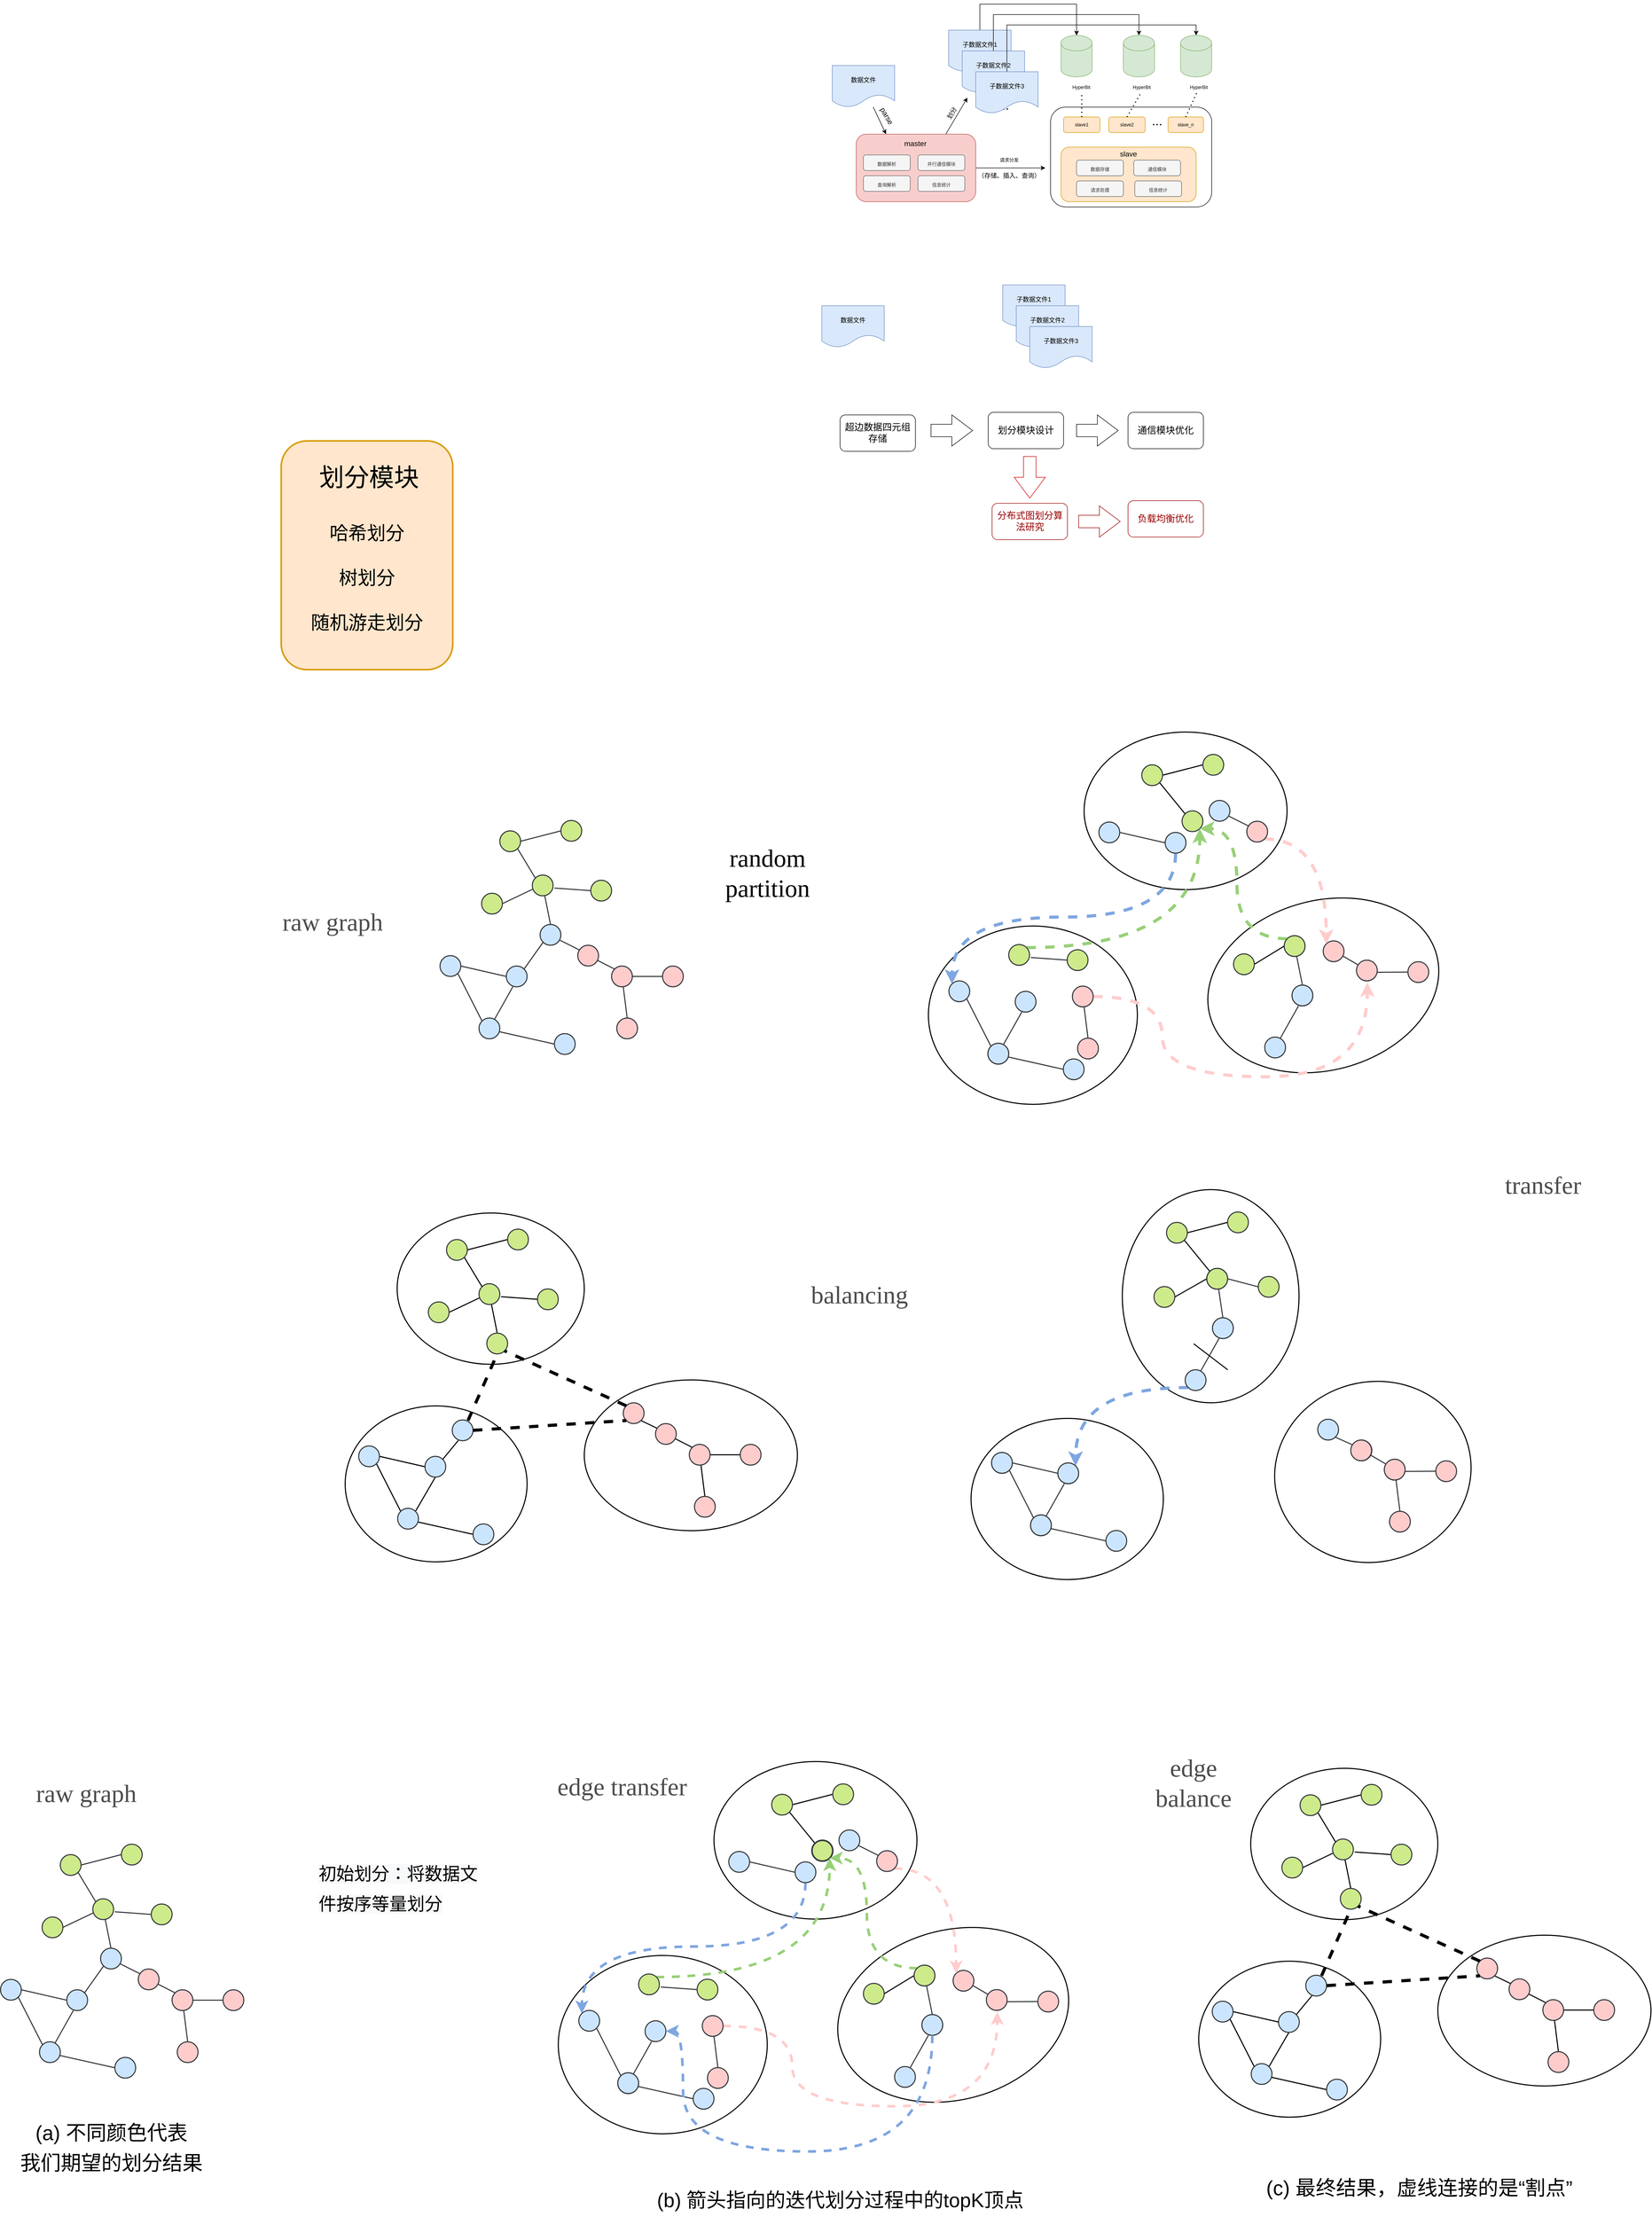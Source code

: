 <mxfile version="17.3.0" type="github">
  <diagram id="YTtFC-42DG8cQJvoDl5f" name="Page-1">
    <mxGraphModel dx="4857" dy="2234" grid="1" gridSize="10" guides="1" tooltips="1" connect="1" arrows="1" fold="1" page="1" pageScale="1" pageWidth="827" pageHeight="1169" math="0" shadow="0">
      <root>
        <mxCell id="0" />
        <mxCell id="1" parent="0" />
        <mxCell id="w_KVmcPeoKWREh152ISu-98" value="" style="ellipse;whiteSpace=wrap;html=1;strokeWidth=2;" parent="1" vertex="1">
          <mxGeometry x="-407" y="2715.99" width="410" height="290" as="geometry" />
        </mxCell>
        <mxCell id="w_KVmcPeoKWREh152ISu-95" value="" style="ellipse;whiteSpace=wrap;html=1;strokeWidth=2;" parent="1" vertex="1">
          <mxGeometry x="-867" y="2765.99" width="350" height="300" as="geometry" />
        </mxCell>
        <mxCell id="w_KVmcPeoKWREh152ISu-94" value="" style="ellipse;whiteSpace=wrap;html=1;strokeWidth=2;" parent="1" vertex="1">
          <mxGeometry x="-767" y="2394.99" width="360" height="291" as="geometry" />
        </mxCell>
        <mxCell id="AW0kLnYZqIp8P32nZOOA-44" value="" style="rounded=1;whiteSpace=wrap;html=1;fontSize=9;" parent="1" vertex="1">
          <mxGeometry x="490" y="268" width="310" height="192" as="geometry" />
        </mxCell>
        <mxCell id="AW0kLnYZqIp8P32nZOOA-15" style="rounded=0;orthogonalLoop=1;jettySize=auto;html=1;entryX=0.25;entryY=0;entryDx=0;entryDy=0;fontSize=14;" parent="1" source="AW0kLnYZqIp8P32nZOOA-2" target="AW0kLnYZqIp8P32nZOOA-12" edge="1">
          <mxGeometry relative="1" as="geometry" />
        </mxCell>
        <mxCell id="AW0kLnYZqIp8P32nZOOA-2" value="数据文件" style="shape=document;whiteSpace=wrap;html=1;boundedLbl=1;fillColor=#dae8fc;strokeColor=#6c8ebf;" parent="1" vertex="1">
          <mxGeometry x="70" y="188" width="120" height="80" as="geometry" />
        </mxCell>
        <mxCell id="AW0kLnYZqIp8P32nZOOA-3" value="" style="endArrow=classic;html=1;rounded=0;exitX=0.75;exitY=0;exitDx=0;exitDy=0;" parent="1" source="AW0kLnYZqIp8P32nZOOA-12" edge="1">
          <mxGeometry width="50" height="50" relative="1" as="geometry">
            <mxPoint x="210" y="200" as="sourcePoint" />
            <mxPoint x="330" y="250" as="targetPoint" />
          </mxGeometry>
        </mxCell>
        <mxCell id="AW0kLnYZqIp8P32nZOOA-4" value="划分" style="text;html=1;align=center;verticalAlign=middle;resizable=0;points=[];autosize=1;strokeColor=none;fillColor=none;rotation=-60;" parent="1" vertex="1">
          <mxGeometry x="280" y="270" width="40" height="20" as="geometry" />
        </mxCell>
        <mxCell id="AW0kLnYZqIp8P32nZOOA-40" style="edgeStyle=orthogonalEdgeStyle;rounded=0;orthogonalLoop=1;jettySize=auto;html=1;entryX=0.5;entryY=0;entryDx=0;entryDy=0;entryPerimeter=0;fontSize=9;exitX=0.5;exitY=0;exitDx=0;exitDy=0;" parent="1" source="AW0kLnYZqIp8P32nZOOA-6" target="AW0kLnYZqIp8P32nZOOA-27" edge="1">
          <mxGeometry relative="1" as="geometry">
            <Array as="points">
              <mxPoint x="354" y="70" />
              <mxPoint x="540" y="70" />
            </Array>
          </mxGeometry>
        </mxCell>
        <mxCell id="AW0kLnYZqIp8P32nZOOA-6" value="&lt;span&gt;子数据文件1&lt;/span&gt;" style="shape=document;whiteSpace=wrap;html=1;boundedLbl=1;fillColor=#dae8fc;strokeColor=#6c8ebf;" parent="1" vertex="1">
          <mxGeometry x="294" y="120" width="120" height="80" as="geometry" />
        </mxCell>
        <mxCell id="NsNZp9OTGZfaQZeiyPrE-15" style="edgeStyle=orthogonalEdgeStyle;rounded=0;orthogonalLoop=1;jettySize=auto;html=1;exitX=0.5;exitY=0;exitDx=0;exitDy=0;entryX=0.5;entryY=0;entryDx=0;entryDy=0;entryPerimeter=0;" parent="1" source="AW0kLnYZqIp8P32nZOOA-7" target="NsNZp9OTGZfaQZeiyPrE-10" edge="1">
          <mxGeometry relative="1" as="geometry">
            <Array as="points">
              <mxPoint x="380" y="90" />
              <mxPoint x="660" y="90" />
            </Array>
          </mxGeometry>
        </mxCell>
        <mxCell id="AW0kLnYZqIp8P32nZOOA-7" value="子数据文件2" style="shape=document;whiteSpace=wrap;html=1;boundedLbl=1;fillColor=#dae8fc;strokeColor=#6c8ebf;" parent="1" vertex="1">
          <mxGeometry x="320" y="160" width="120" height="80" as="geometry" />
        </mxCell>
        <mxCell id="AW0kLnYZqIp8P32nZOOA-8" value="&lt;font style=&quot;font-size: 24px&quot;&gt;...&lt;/font&gt;" style="text;html=1;strokeColor=none;fillColor=none;align=center;verticalAlign=middle;whiteSpace=wrap;rounded=0;" parent="1" vertex="1">
          <mxGeometry x="370" y="250" width="60" height="30" as="geometry" />
        </mxCell>
        <mxCell id="AW0kLnYZqIp8P32nZOOA-42" style="edgeStyle=orthogonalEdgeStyle;rounded=0;orthogonalLoop=1;jettySize=auto;html=1;fontSize=9;" parent="1" source="AW0kLnYZqIp8P32nZOOA-12" edge="1">
          <mxGeometry relative="1" as="geometry">
            <mxPoint x="480" y="385" as="targetPoint" />
          </mxGeometry>
        </mxCell>
        <mxCell id="AW0kLnYZqIp8P32nZOOA-12" value="" style="rounded=1;whiteSpace=wrap;html=1;fontSize=24;fillColor=#f8cecc;strokeColor=#b85450;" parent="1" vertex="1">
          <mxGeometry x="116" y="320" width="230" height="130" as="geometry" />
        </mxCell>
        <mxCell id="AW0kLnYZqIp8P32nZOOA-13" value="&lt;font style=&quot;font-size: 14px&quot;&gt;master&lt;/font&gt;" style="text;html=1;strokeColor=none;fillColor=none;align=center;verticalAlign=middle;whiteSpace=wrap;rounded=0;fontSize=24;" parent="1" vertex="1">
          <mxGeometry x="200" y="320" width="60" height="30" as="geometry" />
        </mxCell>
        <mxCell id="AW0kLnYZqIp8P32nZOOA-16" value="parse" style="text;html=1;strokeColor=none;fillColor=none;align=center;verticalAlign=middle;whiteSpace=wrap;rounded=0;fontSize=14;rotation=60;" parent="1" vertex="1">
          <mxGeometry x="145" y="270" width="60" height="30" as="geometry" />
        </mxCell>
        <mxCell id="AW0kLnYZqIp8P32nZOOA-18" value="&lt;font style=&quot;font-size: 9px&quot;&gt;数据解析&lt;br&gt;&lt;/font&gt;" style="rounded=1;whiteSpace=wrap;html=1;fontSize=18;fillColor=#f5f5f5;strokeColor=#666666;fontColor=#333333;" parent="1" vertex="1">
          <mxGeometry x="130" y="360" width="90" height="30" as="geometry" />
        </mxCell>
        <mxCell id="AW0kLnYZqIp8P32nZOOA-19" value="&lt;font style=&quot;font-size: 9px&quot;&gt;并行通信模块&lt;br&gt;&lt;/font&gt;" style="rounded=1;whiteSpace=wrap;html=1;fontSize=18;fillColor=#f5f5f5;strokeColor=#666666;fontColor=#333333;" parent="1" vertex="1">
          <mxGeometry x="235" y="360" width="90" height="30" as="geometry" />
        </mxCell>
        <mxCell id="AW0kLnYZqIp8P32nZOOA-20" value="&lt;font style=&quot;font-size: 9px&quot;&gt;查询解析&lt;br&gt;&lt;/font&gt;" style="rounded=1;whiteSpace=wrap;html=1;fontSize=18;fillColor=#f5f5f5;strokeColor=#666666;fontColor=#333333;" parent="1" vertex="1">
          <mxGeometry x="130" y="400" width="90" height="30" as="geometry" />
        </mxCell>
        <mxCell id="AW0kLnYZqIp8P32nZOOA-21" value="&lt;font style=&quot;font-size: 9px&quot;&gt;信息统计&lt;br&gt;&lt;/font&gt;" style="rounded=1;whiteSpace=wrap;html=1;fontSize=18;fillColor=#f5f5f5;strokeColor=#666666;fontColor=#333333;" parent="1" vertex="1">
          <mxGeometry x="235" y="400" width="90" height="30" as="geometry" />
        </mxCell>
        <mxCell id="AW0kLnYZqIp8P32nZOOA-23" value="slave1" style="rounded=1;whiteSpace=wrap;html=1;fontSize=9;fillColor=#ffe6cc;strokeColor=#d79b00;" parent="1" vertex="1">
          <mxGeometry x="515" y="287" width="70" height="30" as="geometry" />
        </mxCell>
        <mxCell id="AW0kLnYZqIp8P32nZOOA-24" value="slave_n" style="rounded=1;whiteSpace=wrap;html=1;fontSize=9;fillColor=#ffe6cc;strokeColor=#d79b00;" parent="1" vertex="1">
          <mxGeometry x="716" y="287" width="68" height="30" as="geometry" />
        </mxCell>
        <mxCell id="AW0kLnYZqIp8P32nZOOA-25" value="&lt;font style=&quot;font-size: 24px&quot;&gt;...&lt;/font&gt;" style="text;html=1;strokeColor=none;fillColor=none;align=center;verticalAlign=middle;whiteSpace=wrap;rounded=0;" parent="1" vertex="1">
          <mxGeometry x="665" y="280" width="60" height="30" as="geometry" />
        </mxCell>
        <mxCell id="AW0kLnYZqIp8P32nZOOA-26" value="" style="rounded=1;whiteSpace=wrap;html=1;fontSize=9;fillColor=#ffe6cc;strokeColor=#d79b00;" parent="1" vertex="1">
          <mxGeometry x="510" y="345" width="260" height="105" as="geometry" />
        </mxCell>
        <mxCell id="AW0kLnYZqIp8P32nZOOA-27" value="" style="shape=cylinder3;whiteSpace=wrap;html=1;boundedLbl=1;backgroundOutline=1;size=15;fontSize=9;fillColor=#d5e8d4;strokeColor=#82b366;" parent="1" vertex="1">
          <mxGeometry x="510" y="130" width="60" height="80" as="geometry" />
        </mxCell>
        <mxCell id="AW0kLnYZqIp8P32nZOOA-28" value="" style="shape=cylinder3;whiteSpace=wrap;html=1;boundedLbl=1;backgroundOutline=1;size=15;fontSize=9;fillColor=#d5e8d4;strokeColor=#82b366;" parent="1" vertex="1">
          <mxGeometry x="740" y="130" width="60" height="80" as="geometry" />
        </mxCell>
        <mxCell id="AW0kLnYZqIp8P32nZOOA-29" value="&lt;span style=&quot;font-size: 14px&quot;&gt;slave&lt;/span&gt;" style="text;html=1;strokeColor=none;fillColor=none;align=center;verticalAlign=middle;whiteSpace=wrap;rounded=0;fontSize=24;" parent="1" vertex="1">
          <mxGeometry x="610" y="345" width="60" height="20" as="geometry" />
        </mxCell>
        <mxCell id="AW0kLnYZqIp8P32nZOOA-30" value="&lt;font style=&quot;font-size: 9px&quot;&gt;数据存储&lt;br&gt;&lt;/font&gt;" style="rounded=1;whiteSpace=wrap;html=1;fontSize=18;fillColor=#f5f5f5;fontColor=#333333;strokeColor=#666666;" parent="1" vertex="1">
          <mxGeometry x="540" y="370" width="90" height="30" as="geometry" />
        </mxCell>
        <mxCell id="AW0kLnYZqIp8P32nZOOA-31" value="&lt;font style=&quot;font-size: 9px&quot;&gt;通信模块&lt;br&gt;&lt;/font&gt;" style="rounded=1;whiteSpace=wrap;html=1;fontSize=18;fillColor=#f5f5f5;fontColor=#333333;strokeColor=#666666;" parent="1" vertex="1">
          <mxGeometry x="650" y="370" width="90" height="30" as="geometry" />
        </mxCell>
        <mxCell id="AW0kLnYZqIp8P32nZOOA-32" value="&lt;font style=&quot;font-size: 9px&quot;&gt;请求处理&lt;br&gt;&lt;/font&gt;" style="rounded=1;whiteSpace=wrap;html=1;fontSize=18;fillColor=#f5f5f5;fontColor=#333333;strokeColor=#666666;" parent="1" vertex="1">
          <mxGeometry x="540" y="410" width="90" height="30" as="geometry" />
        </mxCell>
        <mxCell id="AW0kLnYZqIp8P32nZOOA-33" value="&lt;font style=&quot;font-size: 9px&quot;&gt;信息统计&lt;br&gt;&lt;/font&gt;" style="rounded=1;whiteSpace=wrap;html=1;fontSize=18;fillColor=#f5f5f5;fontColor=#333333;strokeColor=#666666;" parent="1" vertex="1">
          <mxGeometry x="652" y="410" width="90" height="30" as="geometry" />
        </mxCell>
        <mxCell id="AW0kLnYZqIp8P32nZOOA-35" value="HyperBit&amp;nbsp;" style="text;html=1;align=center;verticalAlign=middle;resizable=0;points=[];autosize=1;strokeColor=none;fillColor=none;fontSize=9;" parent="1" vertex="1">
          <mxGeometry x="515" y="220" width="70" height="20" as="geometry" />
        </mxCell>
        <mxCell id="AW0kLnYZqIp8P32nZOOA-36" value="HyperBit&amp;nbsp;" style="text;html=1;align=center;verticalAlign=middle;resizable=0;points=[];autosize=1;strokeColor=none;fillColor=none;fontSize=9;" parent="1" vertex="1">
          <mxGeometry x="741" y="220" width="70" height="20" as="geometry" />
        </mxCell>
        <mxCell id="AW0kLnYZqIp8P32nZOOA-38" value="" style="endArrow=none;dashed=1;html=1;dashPattern=1 3;strokeWidth=2;rounded=0;fontSize=9;exitX=0.5;exitY=0;exitDx=0;exitDy=0;" parent="1" source="AW0kLnYZqIp8P32nZOOA-23" target="AW0kLnYZqIp8P32nZOOA-35" edge="1">
          <mxGeometry width="50" height="50" relative="1" as="geometry">
            <mxPoint x="560" y="276" as="sourcePoint" />
            <mxPoint x="599" y="247" as="targetPoint" />
          </mxGeometry>
        </mxCell>
        <mxCell id="AW0kLnYZqIp8P32nZOOA-39" value="" style="endArrow=none;dashed=1;html=1;dashPattern=1 3;strokeWidth=2;rounded=0;fontSize=9;exitX=0.5;exitY=0;exitDx=0;exitDy=0;" parent="1" source="AW0kLnYZqIp8P32nZOOA-24" target="AW0kLnYZqIp8P32nZOOA-36" edge="1">
          <mxGeometry width="50" height="50" relative="1" as="geometry">
            <mxPoint x="697" y="279" as="sourcePoint" />
            <mxPoint x="740" y="240" as="targetPoint" />
          </mxGeometry>
        </mxCell>
        <mxCell id="AW0kLnYZqIp8P32nZOOA-43" value="请求分发" style="text;html=1;align=center;verticalAlign=middle;resizable=0;points=[];autosize=1;strokeColor=none;fillColor=none;fontSize=9;" parent="1" vertex="1">
          <mxGeometry x="380" y="360" width="60" height="20" as="geometry" />
        </mxCell>
        <mxCell id="NsNZp9OTGZfaQZeiyPrE-2" value="（存储、插入、查询）" style="text;html=1;align=center;verticalAlign=middle;resizable=0;points=[];autosize=1;strokeColor=none;fillColor=none;" parent="1" vertex="1">
          <mxGeometry x="340" y="390" width="140" height="20" as="geometry" />
        </mxCell>
        <mxCell id="NsNZp9OTGZfaQZeiyPrE-16" style="edgeStyle=orthogonalEdgeStyle;rounded=0;orthogonalLoop=1;jettySize=auto;html=1;exitX=0.5;exitY=0;exitDx=0;exitDy=0;entryX=0.5;entryY=0;entryDx=0;entryDy=0;entryPerimeter=0;" parent="1" source="NsNZp9OTGZfaQZeiyPrE-6" target="AW0kLnYZqIp8P32nZOOA-28" edge="1">
          <mxGeometry relative="1" as="geometry" />
        </mxCell>
        <mxCell id="NsNZp9OTGZfaQZeiyPrE-6" value="子数据文件3" style="shape=document;whiteSpace=wrap;html=1;boundedLbl=1;fillColor=#dae8fc;strokeColor=#6c8ebf;" parent="1" vertex="1">
          <mxGeometry x="346" y="200" width="120" height="80" as="geometry" />
        </mxCell>
        <mxCell id="NsNZp9OTGZfaQZeiyPrE-9" value="slave2" style="rounded=1;whiteSpace=wrap;html=1;fontSize=9;fillColor=#ffe6cc;strokeColor=#d79b00;" parent="1" vertex="1">
          <mxGeometry x="602" y="287" width="70" height="30" as="geometry" />
        </mxCell>
        <mxCell id="NsNZp9OTGZfaQZeiyPrE-10" value="" style="shape=cylinder3;whiteSpace=wrap;html=1;boundedLbl=1;backgroundOutline=1;size=15;fontSize=9;fillColor=#d5e8d4;strokeColor=#82b366;" parent="1" vertex="1">
          <mxGeometry x="630" y="130" width="60" height="80" as="geometry" />
        </mxCell>
        <mxCell id="NsNZp9OTGZfaQZeiyPrE-11" value="HyperBit" style="text;html=1;align=center;verticalAlign=middle;resizable=0;points=[];autosize=1;strokeColor=none;fillColor=none;fontSize=9;" parent="1" vertex="1">
          <mxGeometry x="635" y="220" width="60" height="20" as="geometry" />
        </mxCell>
        <mxCell id="NsNZp9OTGZfaQZeiyPrE-18" value="" style="endArrow=none;dashed=1;html=1;dashPattern=1 3;strokeWidth=2;rounded=0;fontSize=9;exitX=0.5;exitY=0;exitDx=0;exitDy=0;entryX=0.468;entryY=1.092;entryDx=0;entryDy=0;entryPerimeter=0;" parent="1" source="NsNZp9OTGZfaQZeiyPrE-9" target="NsNZp9OTGZfaQZeiyPrE-11" edge="1">
          <mxGeometry width="50" height="50" relative="1" as="geometry">
            <mxPoint x="565" y="297" as="sourcePoint" />
            <mxPoint x="560.877" y="250" as="targetPoint" />
          </mxGeometry>
        </mxCell>
        <mxCell id="NsNZp9OTGZfaQZeiyPrE-19" value="数据文件" style="shape=document;whiteSpace=wrap;html=1;boundedLbl=1;fillColor=#dae8fc;strokeColor=#6c8ebf;" parent="1" vertex="1">
          <mxGeometry x="50" y="650" width="120" height="80" as="geometry" />
        </mxCell>
        <mxCell id="NsNZp9OTGZfaQZeiyPrE-20" value="&lt;span&gt;子数据文件1&lt;/span&gt;" style="shape=document;whiteSpace=wrap;html=1;boundedLbl=1;fillColor=#dae8fc;strokeColor=#6c8ebf;" parent="1" vertex="1">
          <mxGeometry x="398" y="610" width="120" height="80" as="geometry" />
        </mxCell>
        <mxCell id="NsNZp9OTGZfaQZeiyPrE-21" value="子数据文件2" style="shape=document;whiteSpace=wrap;html=1;boundedLbl=1;fillColor=#dae8fc;strokeColor=#6c8ebf;" parent="1" vertex="1">
          <mxGeometry x="424" y="650" width="120" height="80" as="geometry" />
        </mxCell>
        <mxCell id="NsNZp9OTGZfaQZeiyPrE-22" value="子数据文件3" style="shape=document;whiteSpace=wrap;html=1;boundedLbl=1;fillColor=#dae8fc;strokeColor=#6c8ebf;" parent="1" vertex="1">
          <mxGeometry x="450" y="690" width="120" height="80" as="geometry" />
        </mxCell>
        <mxCell id="NsNZp9OTGZfaQZeiyPrE-25" value="超边数据四元组存储" style="rounded=1;whiteSpace=wrap;html=1;fontSize=18;fontStyle=0;fontFamily=Times New Roman;" parent="1" vertex="1">
          <mxGeometry x="85" y="860" width="145" height="70" as="geometry" />
        </mxCell>
        <mxCell id="NsNZp9OTGZfaQZeiyPrE-27" value="" style="html=1;shadow=0;dashed=0;align=center;verticalAlign=middle;shape=mxgraph.arrows2.arrow;dy=0.6;dx=40;notch=0;" parent="1" vertex="1">
          <mxGeometry x="260" y="860" width="80" height="60" as="geometry" />
        </mxCell>
        <mxCell id="NsNZp9OTGZfaQZeiyPrE-28" value="划分模块设计" style="rounded=1;whiteSpace=wrap;html=1;fontSize=18;fontStyle=0;fontFamily=Times New Roman;" parent="1" vertex="1">
          <mxGeometry x="370" y="855" width="145" height="70" as="geometry" />
        </mxCell>
        <mxCell id="NsNZp9OTGZfaQZeiyPrE-29" value="通信模块优化" style="rounded=1;whiteSpace=wrap;html=1;fontSize=18;fontStyle=0;fontFamily=Times New Roman;" parent="1" vertex="1">
          <mxGeometry x="639" y="855" width="145" height="70" as="geometry" />
        </mxCell>
        <mxCell id="NsNZp9OTGZfaQZeiyPrE-30" value="" style="html=1;shadow=0;dashed=0;align=center;verticalAlign=middle;shape=mxgraph.arrows2.arrow;dy=0.6;dx=40;notch=0;" parent="1" vertex="1">
          <mxGeometry x="540" y="860" width="80" height="60" as="geometry" />
        </mxCell>
        <mxCell id="NsNZp9OTGZfaQZeiyPrE-32" value="" style="html=1;shadow=0;align=center;verticalAlign=middle;shape=mxgraph.arrows2.arrow;dy=0.6;dx=40;notch=0;rotation=90;strokeColor=#CC0000;" parent="1" vertex="1">
          <mxGeometry x="410" y="950" width="80" height="60" as="geometry" />
        </mxCell>
        <mxCell id="NsNZp9OTGZfaQZeiyPrE-33" value="分布式图划分算法研究" style="rounded=1;whiteSpace=wrap;html=1;fontSize=18;fontStyle=0;fontFamily=Times New Roman;strokeColor=#990000;fontColor=#990000;" parent="1" vertex="1">
          <mxGeometry x="377.5" y="1030" width="145" height="70" as="geometry" />
        </mxCell>
        <mxCell id="NsNZp9OTGZfaQZeiyPrE-34" value="" style="html=1;shadow=0;dashed=0;align=center;verticalAlign=middle;shape=mxgraph.arrows2.arrow;dy=0.6;dx=40;notch=0;strokeColor=#990000;" parent="1" vertex="1">
          <mxGeometry x="544" y="1035" width="80" height="60" as="geometry" />
        </mxCell>
        <mxCell id="NsNZp9OTGZfaQZeiyPrE-35" value="负载均衡优化" style="rounded=1;whiteSpace=wrap;html=1;fontSize=18;fontStyle=0;fontFamily=Times New Roman;strokeColor=#990000;fontColor=#990000;" parent="1" vertex="1">
          <mxGeometry x="639" y="1025" width="145" height="70" as="geometry" />
        </mxCell>
        <mxCell id="w_KVmcPeoKWREh152ISu-19" style="edgeStyle=none;rounded=0;orthogonalLoop=1;jettySize=auto;html=1;entryX=1;entryY=0.5;entryDx=0;entryDy=0;endArrow=none;endFill=0;strokeWidth=2;" parent="1" target="w_KVmcPeoKWREh152ISu-4" edge="1">
          <mxGeometry relative="1" as="geometry">
            <mxPoint x="-604" y="2555.99" as="sourcePoint" />
          </mxGeometry>
        </mxCell>
        <mxCell id="w_KVmcPeoKWREh152ISu-20" style="edgeStyle=none;rounded=0;orthogonalLoop=1;jettySize=auto;html=1;entryX=0;entryY=0.5;entryDx=0;entryDy=0;endArrow=none;endFill=0;strokeWidth=2;" parent="1" target="w_KVmcPeoKWREh152ISu-5" edge="1">
          <mxGeometry relative="1" as="geometry">
            <mxPoint x="-567" y="2555.99" as="sourcePoint" />
          </mxGeometry>
        </mxCell>
        <mxCell id="w_KVmcPeoKWREh152ISu-22" style="edgeStyle=none;rounded=0;orthogonalLoop=1;jettySize=auto;html=1;entryX=0.5;entryY=0;entryDx=0;entryDy=0;endArrow=none;endFill=0;strokeWidth=2;" parent="1" source="w_KVmcPeoKWREh152ISu-1" target="w_KVmcPeoKWREh152ISu-6" edge="1">
          <mxGeometry relative="1" as="geometry" />
        </mxCell>
        <mxCell id="w_KVmcPeoKWREh152ISu-1" value="" style="ellipse;whiteSpace=wrap;html=1;aspect=fixed;fillColor=#cdeb8b;strokeColor=#36393d;strokeWidth=2;" parent="1" vertex="1">
          <mxGeometry x="-609.5" y="2530.99" width="40" height="40" as="geometry" />
        </mxCell>
        <mxCell id="w_KVmcPeoKWREh152ISu-18" style="edgeStyle=none;rounded=0;orthogonalLoop=1;jettySize=auto;html=1;exitX=1;exitY=1;exitDx=0;exitDy=0;entryX=0;entryY=0;entryDx=0;entryDy=0;endArrow=none;endFill=0;strokeWidth=2;" parent="1" source="w_KVmcPeoKWREh152ISu-2" target="w_KVmcPeoKWREh152ISu-1" edge="1">
          <mxGeometry relative="1" as="geometry" />
        </mxCell>
        <mxCell id="w_KVmcPeoKWREh152ISu-21" style="edgeStyle=none;rounded=0;orthogonalLoop=1;jettySize=auto;html=1;exitX=1;exitY=0.5;exitDx=0;exitDy=0;entryX=0;entryY=0.5;entryDx=0;entryDy=0;endArrow=none;endFill=0;strokeWidth=2;" parent="1" source="w_KVmcPeoKWREh152ISu-2" target="w_KVmcPeoKWREh152ISu-3" edge="1">
          <mxGeometry relative="1" as="geometry" />
        </mxCell>
        <mxCell id="w_KVmcPeoKWREh152ISu-2" value="" style="ellipse;whiteSpace=wrap;html=1;aspect=fixed;fillColor=#cdeb8b;strokeColor=#36393d;strokeWidth=2;" parent="1" vertex="1">
          <mxGeometry x="-672" y="2445.99" width="40" height="40" as="geometry" />
        </mxCell>
        <mxCell id="w_KVmcPeoKWREh152ISu-3" value="" style="ellipse;whiteSpace=wrap;html=1;aspect=fixed;fillColor=#cdeb8b;strokeColor=#36393d;strokeWidth=2;" parent="1" vertex="1">
          <mxGeometry x="-554.5" y="2425.99" width="40" height="40" as="geometry" />
        </mxCell>
        <mxCell id="w_KVmcPeoKWREh152ISu-4" value="" style="ellipse;whiteSpace=wrap;html=1;aspect=fixed;fillColor=#cdeb8b;strokeColor=#36393d;strokeWidth=2;" parent="1" vertex="1">
          <mxGeometry x="-707" y="2565.99" width="40" height="40" as="geometry" />
        </mxCell>
        <mxCell id="w_KVmcPeoKWREh152ISu-5" value="" style="ellipse;whiteSpace=wrap;html=1;aspect=fixed;fillColor=#cdeb8b;strokeColor=#36393d;strokeWidth=2;" parent="1" vertex="1">
          <mxGeometry x="-497" y="2540.99" width="40" height="40" as="geometry" />
        </mxCell>
        <mxCell id="w_KVmcPeoKWREh152ISu-23" style="edgeStyle=none;rounded=0;orthogonalLoop=1;jettySize=auto;html=1;exitX=0.291;exitY=0.988;exitDx=0;exitDy=0;entryX=1;entryY=0;entryDx=0;entryDy=0;endArrow=none;endFill=0;exitPerimeter=0;strokeWidth=2;" parent="1" source="w_KVmcPeoKWREh152ISu-89" target="w_KVmcPeoKWREh152ISu-7" edge="1">
          <mxGeometry relative="1" as="geometry" />
        </mxCell>
        <mxCell id="w_KVmcPeoKWREh152ISu-28" style="edgeStyle=none;rounded=0;orthogonalLoop=1;jettySize=auto;html=1;entryX=0.125;entryY=0.25;entryDx=0;entryDy=0;endArrow=none;endFill=0;entryPerimeter=0;exitX=1;exitY=1;exitDx=0;exitDy=0;strokeWidth=2;" parent="1" source="w_KVmcPeoKWREh152ISu-90" target="w_KVmcPeoKWREh152ISu-11" edge="1">
          <mxGeometry relative="1" as="geometry">
            <mxPoint x="-262" y="2699.99" as="sourcePoint" />
          </mxGeometry>
        </mxCell>
        <mxCell id="w_KVmcPeoKWREh152ISu-6" value="" style="ellipse;whiteSpace=wrap;html=1;aspect=fixed;fillColor=#cdeb8b;strokeColor=#36393d;strokeWidth=2;" parent="1" vertex="1">
          <mxGeometry x="-594.5" y="2625.99" width="40" height="40" as="geometry" />
        </mxCell>
        <mxCell id="w_KVmcPeoKWREh152ISu-26" style="edgeStyle=none;rounded=0;orthogonalLoop=1;jettySize=auto;html=1;entryX=1;entryY=0;entryDx=0;entryDy=0;endArrow=none;endFill=0;exitX=0.5;exitY=1;exitDx=0;exitDy=0;strokeWidth=2;" parent="1" source="w_KVmcPeoKWREh152ISu-7" target="w_KVmcPeoKWREh152ISu-9" edge="1">
          <mxGeometry relative="1" as="geometry">
            <mxPoint x="-633.5" y="2822.99" as="sourcePoint" />
          </mxGeometry>
        </mxCell>
        <mxCell id="w_KVmcPeoKWREh152ISu-7" value="" style="ellipse;whiteSpace=wrap;html=1;aspect=fixed;fillColor=#cce5ff;strokeColor=#36393d;strokeWidth=2;" parent="1" vertex="1">
          <mxGeometry x="-713.5" y="2862.99" width="40" height="40" as="geometry" />
        </mxCell>
        <mxCell id="w_KVmcPeoKWREh152ISu-25" style="edgeStyle=none;rounded=0;orthogonalLoop=1;jettySize=auto;html=1;exitX=1;exitY=1;exitDx=0;exitDy=0;entryX=0;entryY=0;entryDx=0;entryDy=0;endArrow=none;endFill=0;strokeWidth=2;" parent="1" source="w_KVmcPeoKWREh152ISu-8" target="w_KVmcPeoKWREh152ISu-9" edge="1">
          <mxGeometry relative="1" as="geometry" />
        </mxCell>
        <mxCell id="w_KVmcPeoKWREh152ISu-97" style="edgeStyle=none;rounded=0;orthogonalLoop=1;jettySize=auto;html=1;exitX=1;exitY=0.5;exitDx=0;exitDy=0;entryX=0;entryY=0.5;entryDx=0;entryDy=0;endArrow=none;endFill=0;strokeWidth=2;" parent="1" source="w_KVmcPeoKWREh152ISu-8" target="w_KVmcPeoKWREh152ISu-7" edge="1">
          <mxGeometry relative="1" as="geometry" />
        </mxCell>
        <mxCell id="w_KVmcPeoKWREh152ISu-8" value="" style="ellipse;whiteSpace=wrap;html=1;aspect=fixed;fillColor=#cce5ff;strokeColor=#36393d;strokeWidth=2;" parent="1" vertex="1">
          <mxGeometry x="-841" y="2842.99" width="40" height="40" as="geometry" />
        </mxCell>
        <mxCell id="w_KVmcPeoKWREh152ISu-27" style="edgeStyle=none;rounded=0;orthogonalLoop=1;jettySize=auto;html=1;exitX=0.985;exitY=0.66;exitDx=0;exitDy=0;entryX=0;entryY=0.5;entryDx=0;entryDy=0;endArrow=none;endFill=0;exitPerimeter=0;strokeWidth=2;" parent="1" source="w_KVmcPeoKWREh152ISu-9" target="w_KVmcPeoKWREh152ISu-10" edge="1">
          <mxGeometry relative="1" as="geometry" />
        </mxCell>
        <mxCell id="w_KVmcPeoKWREh152ISu-9" value="" style="ellipse;whiteSpace=wrap;html=1;aspect=fixed;fillColor=#cce5ff;strokeColor=#36393d;strokeWidth=2;" parent="1" vertex="1">
          <mxGeometry x="-766" y="2962.99" width="40" height="40" as="geometry" />
        </mxCell>
        <mxCell id="w_KVmcPeoKWREh152ISu-10" value="" style="ellipse;whiteSpace=wrap;html=1;aspect=fixed;fillColor=#cce5ff;strokeColor=#36393d;strokeWidth=2;" parent="1" vertex="1">
          <mxGeometry x="-621" y="2992.99" width="40" height="40" as="geometry" />
        </mxCell>
        <mxCell id="w_KVmcPeoKWREh152ISu-30" style="edgeStyle=none;rounded=0;orthogonalLoop=1;jettySize=auto;html=1;exitX=0.912;exitY=0.71;exitDx=0;exitDy=0;entryX=0;entryY=0;entryDx=0;entryDy=0;endArrow=none;endFill=0;exitPerimeter=0;strokeWidth=2;" parent="1" source="w_KVmcPeoKWREh152ISu-11" target="w_KVmcPeoKWREh152ISu-12" edge="1">
          <mxGeometry relative="1" as="geometry" />
        </mxCell>
        <mxCell id="w_KVmcPeoKWREh152ISu-11" value="" style="ellipse;whiteSpace=wrap;html=1;aspect=fixed;fillColor=#ffcccc;strokeColor=#36393d;strokeWidth=2;" parent="1" vertex="1">
          <mxGeometry x="-270" y="2799.99" width="40" height="40" as="geometry" />
        </mxCell>
        <mxCell id="w_KVmcPeoKWREh152ISu-31" style="edgeStyle=none;rounded=0;orthogonalLoop=1;jettySize=auto;html=1;entryX=0.5;entryY=0;entryDx=0;entryDy=0;endArrow=none;endFill=0;strokeWidth=2;" parent="1" source="w_KVmcPeoKWREh152ISu-12" target="w_KVmcPeoKWREh152ISu-13" edge="1">
          <mxGeometry relative="1" as="geometry" />
        </mxCell>
        <mxCell id="w_KVmcPeoKWREh152ISu-32" style="edgeStyle=none;rounded=0;orthogonalLoop=1;jettySize=auto;html=1;entryX=0;entryY=0.5;entryDx=0;entryDy=0;endArrow=none;endFill=0;strokeWidth=2;" parent="1" source="w_KVmcPeoKWREh152ISu-12" target="w_KVmcPeoKWREh152ISu-14" edge="1">
          <mxGeometry relative="1" as="geometry" />
        </mxCell>
        <mxCell id="w_KVmcPeoKWREh152ISu-12" value="" style="ellipse;whiteSpace=wrap;html=1;aspect=fixed;fillColor=#ffcccc;strokeColor=#36393d;strokeWidth=2;" parent="1" vertex="1">
          <mxGeometry x="-205" y="2839.99" width="40" height="40" as="geometry" />
        </mxCell>
        <mxCell id="w_KVmcPeoKWREh152ISu-13" value="" style="ellipse;whiteSpace=wrap;html=1;aspect=fixed;fillColor=#ffcccc;strokeColor=#36393d;strokeWidth=2;" parent="1" vertex="1">
          <mxGeometry x="-195" y="2939.99" width="40" height="40" as="geometry" />
        </mxCell>
        <mxCell id="w_KVmcPeoKWREh152ISu-14" value="" style="ellipse;whiteSpace=wrap;html=1;aspect=fixed;fillColor=#ffcccc;strokeColor=#36393d;strokeWidth=2;" parent="1" vertex="1">
          <mxGeometry x="-107" y="2839.99" width="40" height="40" as="geometry" />
        </mxCell>
        <mxCell id="w_KVmcPeoKWREh152ISu-61" style="edgeStyle=none;rounded=0;orthogonalLoop=1;jettySize=auto;html=1;entryX=1;entryY=0.5;entryDx=0;entryDy=0;endArrow=none;endFill=0;fillColor=#cdeb8b;strokeColor=#36393d;strokeWidth=2;" parent="1" target="w_KVmcPeoKWREh152ISu-69" edge="1">
          <mxGeometry relative="1" as="geometry">
            <mxPoint x="-501.5" y="1770" as="sourcePoint" />
          </mxGeometry>
        </mxCell>
        <mxCell id="w_KVmcPeoKWREh152ISu-62" style="edgeStyle=none;rounded=0;orthogonalLoop=1;jettySize=auto;html=1;entryX=0;entryY=0.5;entryDx=0;entryDy=0;endArrow=none;endFill=0;fillColor=#cdeb8b;strokeColor=#36393d;strokeWidth=2;" parent="1" target="w_KVmcPeoKWREh152ISu-70" edge="1">
          <mxGeometry relative="1" as="geometry">
            <mxPoint x="-464.5" y="1770" as="sourcePoint" />
          </mxGeometry>
        </mxCell>
        <mxCell id="w_KVmcPeoKWREh152ISu-63" style="edgeStyle=none;rounded=0;orthogonalLoop=1;jettySize=auto;html=1;entryX=0.5;entryY=0;entryDx=0;entryDy=0;endArrow=none;endFill=0;fillColor=#eeeeee;strokeColor=#36393d;strokeWidth=2;" parent="1" source="w_KVmcPeoKWREh152ISu-64" target="w_KVmcPeoKWREh152ISu-73" edge="1">
          <mxGeometry relative="1" as="geometry" />
        </mxCell>
        <mxCell id="w_KVmcPeoKWREh152ISu-64" value="" style="ellipse;whiteSpace=wrap;html=1;aspect=fixed;fillColor=#cdeb8b;strokeColor=#36393d;strokeWidth=2;" parent="1" vertex="1">
          <mxGeometry x="-507" y="1745" width="40" height="40" as="geometry" />
        </mxCell>
        <mxCell id="w_KVmcPeoKWREh152ISu-65" style="edgeStyle=none;rounded=0;orthogonalLoop=1;jettySize=auto;html=1;exitX=1;exitY=1;exitDx=0;exitDy=0;entryX=0;entryY=0;entryDx=0;entryDy=0;endArrow=none;endFill=0;fillColor=#cdeb8b;strokeColor=#36393d;strokeWidth=2;" parent="1" source="w_KVmcPeoKWREh152ISu-67" target="w_KVmcPeoKWREh152ISu-64" edge="1">
          <mxGeometry relative="1" as="geometry" />
        </mxCell>
        <mxCell id="w_KVmcPeoKWREh152ISu-66" style="edgeStyle=none;rounded=0;orthogonalLoop=1;jettySize=auto;html=1;exitX=1;exitY=0.5;exitDx=0;exitDy=0;entryX=0;entryY=0.5;entryDx=0;entryDy=0;endArrow=none;endFill=0;fillColor=#cdeb8b;strokeColor=#36393d;strokeWidth=2;" parent="1" source="w_KVmcPeoKWREh152ISu-67" target="w_KVmcPeoKWREh152ISu-68" edge="1">
          <mxGeometry relative="1" as="geometry" />
        </mxCell>
        <mxCell id="w_KVmcPeoKWREh152ISu-67" value="" style="ellipse;whiteSpace=wrap;html=1;aspect=fixed;fillColor=#cdeb8b;strokeColor=#36393d;strokeWidth=2;" parent="1" vertex="1">
          <mxGeometry x="-569.5" y="1660" width="40" height="40" as="geometry" />
        </mxCell>
        <mxCell id="w_KVmcPeoKWREh152ISu-68" value="" style="ellipse;whiteSpace=wrap;html=1;aspect=fixed;fillColor=#cdeb8b;strokeColor=#36393d;strokeWidth=2;" parent="1" vertex="1">
          <mxGeometry x="-452" y="1640" width="40" height="40" as="geometry" />
        </mxCell>
        <mxCell id="w_KVmcPeoKWREh152ISu-69" value="" style="ellipse;whiteSpace=wrap;html=1;aspect=fixed;fillColor=#cdeb8b;strokeColor=#36393d;strokeWidth=2;" parent="1" vertex="1">
          <mxGeometry x="-604.5" y="1780" width="40" height="40" as="geometry" />
        </mxCell>
        <mxCell id="w_KVmcPeoKWREh152ISu-70" value="" style="ellipse;whiteSpace=wrap;html=1;aspect=fixed;fillColor=#cdeb8b;strokeColor=#36393d;strokeWidth=2;" parent="1" vertex="1">
          <mxGeometry x="-394.5" y="1755" width="40" height="40" as="geometry" />
        </mxCell>
        <mxCell id="w_KVmcPeoKWREh152ISu-71" style="edgeStyle=none;rounded=0;orthogonalLoop=1;jettySize=auto;html=1;exitX=0;exitY=1;exitDx=0;exitDy=0;entryX=1;entryY=0;entryDx=0;entryDy=0;endArrow=none;endFill=0;fillColor=#cce5ff;strokeColor=#36393d;strokeWidth=2;" parent="1" source="w_KVmcPeoKWREh152ISu-73" target="w_KVmcPeoKWREh152ISu-76" edge="1">
          <mxGeometry relative="1" as="geometry" />
        </mxCell>
        <mxCell id="w_KVmcPeoKWREh152ISu-72" style="edgeStyle=none;rounded=0;orthogonalLoop=1;jettySize=auto;html=1;entryX=0.125;entryY=0.25;entryDx=0;entryDy=0;endArrow=none;endFill=0;entryPerimeter=0;fillColor=#eeeeee;strokeColor=#36393d;strokeWidth=2;" parent="1" target="w_KVmcPeoKWREh152ISu-83" edge="1">
          <mxGeometry relative="1" as="geometry">
            <mxPoint x="-454.5" y="1870" as="sourcePoint" />
          </mxGeometry>
        </mxCell>
        <mxCell id="w_KVmcPeoKWREh152ISu-73" value="" style="ellipse;whiteSpace=wrap;html=1;aspect=fixed;fillColor=#cce5ff;strokeColor=#36393d;strokeWidth=2;" parent="1" vertex="1">
          <mxGeometry x="-492" y="1840" width="40" height="40" as="geometry" />
        </mxCell>
        <mxCell id="w_KVmcPeoKWREh152ISu-74" style="edgeStyle=none;rounded=0;orthogonalLoop=1;jettySize=auto;html=1;exitX=0;exitY=0.5;exitDx=0;exitDy=0;entryX=1;entryY=0.5;entryDx=0;entryDy=0;endArrow=none;endFill=0;fillColor=#cce5ff;strokeColor=#36393d;strokeWidth=2;" parent="1" source="w_KVmcPeoKWREh152ISu-76" target="w_KVmcPeoKWREh152ISu-78" edge="1">
          <mxGeometry relative="1" as="geometry" />
        </mxCell>
        <mxCell id="w_KVmcPeoKWREh152ISu-75" style="edgeStyle=none;rounded=0;orthogonalLoop=1;jettySize=auto;html=1;endArrow=none;endFill=0;fillColor=#cce5ff;strokeColor=#36393d;strokeWidth=2;" parent="1" target="w_KVmcPeoKWREh152ISu-80" edge="1">
          <mxGeometry relative="1" as="geometry">
            <mxPoint x="-544.5" y="1960" as="sourcePoint" />
          </mxGeometry>
        </mxCell>
        <mxCell id="w_KVmcPeoKWREh152ISu-76" value="" style="ellipse;whiteSpace=wrap;html=1;aspect=fixed;fillColor=#cce5ff;strokeColor=#36393d;strokeWidth=2;" parent="1" vertex="1">
          <mxGeometry x="-557" y="1920" width="40" height="40" as="geometry" />
        </mxCell>
        <mxCell id="w_KVmcPeoKWREh152ISu-77" style="edgeStyle=none;rounded=0;orthogonalLoop=1;jettySize=auto;html=1;exitX=1;exitY=1;exitDx=0;exitDy=0;entryX=0;entryY=0;entryDx=0;entryDy=0;endArrow=none;endFill=0;fillColor=#cce5ff;strokeColor=#36393d;strokeWidth=2;" parent="1" source="w_KVmcPeoKWREh152ISu-78" target="w_KVmcPeoKWREh152ISu-80" edge="1">
          <mxGeometry relative="1" as="geometry" />
        </mxCell>
        <mxCell id="w_KVmcPeoKWREh152ISu-78" value="" style="ellipse;whiteSpace=wrap;html=1;aspect=fixed;fillColor=#cce5ff;strokeColor=#36393d;strokeWidth=2;" parent="1" vertex="1">
          <mxGeometry x="-684.5" y="1900" width="40" height="40" as="geometry" />
        </mxCell>
        <mxCell id="w_KVmcPeoKWREh152ISu-79" style="edgeStyle=none;rounded=0;orthogonalLoop=1;jettySize=auto;html=1;exitX=0.985;exitY=0.66;exitDx=0;exitDy=0;entryX=0;entryY=0.5;entryDx=0;entryDy=0;endArrow=none;endFill=0;exitPerimeter=0;fillColor=#cce5ff;strokeColor=#36393d;strokeWidth=2;" parent="1" source="w_KVmcPeoKWREh152ISu-80" target="w_KVmcPeoKWREh152ISu-81" edge="1">
          <mxGeometry relative="1" as="geometry" />
        </mxCell>
        <mxCell id="w_KVmcPeoKWREh152ISu-80" value="" style="ellipse;whiteSpace=wrap;html=1;aspect=fixed;fillColor=#cce5ff;strokeColor=#36393d;strokeWidth=2;" parent="1" vertex="1">
          <mxGeometry x="-609.5" y="2020" width="40" height="40" as="geometry" />
        </mxCell>
        <mxCell id="w_KVmcPeoKWREh152ISu-81" value="" style="ellipse;whiteSpace=wrap;html=1;aspect=fixed;fillColor=#cce5ff;strokeColor=#36393d;strokeWidth=2;" parent="1" vertex="1">
          <mxGeometry x="-464.5" y="2050" width="40" height="40" as="geometry" />
        </mxCell>
        <mxCell id="w_KVmcPeoKWREh152ISu-82" style="edgeStyle=none;rounded=0;orthogonalLoop=1;jettySize=auto;html=1;exitX=0.912;exitY=0.71;exitDx=0;exitDy=0;entryX=0;entryY=0;entryDx=0;entryDy=0;endArrow=none;endFill=0;exitPerimeter=0;fillColor=#ffcccc;strokeColor=#36393d;strokeWidth=2;" parent="1" source="w_KVmcPeoKWREh152ISu-83" target="w_KVmcPeoKWREh152ISu-86" edge="1">
          <mxGeometry relative="1" as="geometry" />
        </mxCell>
        <mxCell id="w_KVmcPeoKWREh152ISu-83" value="" style="ellipse;whiteSpace=wrap;html=1;aspect=fixed;fillColor=#ffcccc;strokeColor=#36393d;strokeWidth=2;" parent="1" vertex="1">
          <mxGeometry x="-419.5" y="1880" width="40" height="40" as="geometry" />
        </mxCell>
        <mxCell id="w_KVmcPeoKWREh152ISu-84" style="edgeStyle=none;rounded=0;orthogonalLoop=1;jettySize=auto;html=1;entryX=0.5;entryY=0;entryDx=0;entryDy=0;endArrow=none;endFill=0;fillColor=#ffcccc;strokeColor=#36393d;strokeWidth=2;" parent="1" source="w_KVmcPeoKWREh152ISu-86" target="w_KVmcPeoKWREh152ISu-87" edge="1">
          <mxGeometry relative="1" as="geometry" />
        </mxCell>
        <mxCell id="w_KVmcPeoKWREh152ISu-85" style="edgeStyle=none;rounded=0;orthogonalLoop=1;jettySize=auto;html=1;entryX=0;entryY=0.5;entryDx=0;entryDy=0;endArrow=none;endFill=0;fillColor=#ffcccc;strokeColor=#36393d;strokeWidth=2;" parent="1" source="w_KVmcPeoKWREh152ISu-86" target="w_KVmcPeoKWREh152ISu-88" edge="1">
          <mxGeometry relative="1" as="geometry" />
        </mxCell>
        <mxCell id="w_KVmcPeoKWREh152ISu-86" value="" style="ellipse;whiteSpace=wrap;html=1;aspect=fixed;fillColor=#ffcccc;strokeColor=#36393d;strokeWidth=2;" parent="1" vertex="1">
          <mxGeometry x="-354.5" y="1920" width="40" height="40" as="geometry" />
        </mxCell>
        <mxCell id="w_KVmcPeoKWREh152ISu-87" value="" style="ellipse;whiteSpace=wrap;html=1;aspect=fixed;fillColor=#ffcccc;strokeColor=#36393d;strokeWidth=2;" parent="1" vertex="1">
          <mxGeometry x="-344.5" y="2020" width="40" height="40" as="geometry" />
        </mxCell>
        <mxCell id="w_KVmcPeoKWREh152ISu-88" value="" style="ellipse;whiteSpace=wrap;html=1;aspect=fixed;fillColor=#ffcccc;strokeColor=#36393d;strokeWidth=2;" parent="1" vertex="1">
          <mxGeometry x="-256.5" y="1920" width="40" height="40" as="geometry" />
        </mxCell>
        <mxCell id="w_KVmcPeoKWREh152ISu-89" value="" style="ellipse;whiteSpace=wrap;html=1;aspect=fixed;fillColor=#cce5ff;strokeColor=#36393d;strokeWidth=2;" parent="1" vertex="1">
          <mxGeometry x="-661" y="2792.99" width="40" height="40" as="geometry" />
        </mxCell>
        <mxCell id="w_KVmcPeoKWREh152ISu-90" value="" style="ellipse;whiteSpace=wrap;html=1;aspect=fixed;fillColor=#ffcccc;strokeColor=#36393d;strokeWidth=2;" parent="1" vertex="1">
          <mxGeometry x="-332" y="2759.99" width="40" height="40" as="geometry" />
        </mxCell>
        <mxCell id="w_KVmcPeoKWREh152ISu-99" value="" style="endArrow=none;dashed=1;html=1;rounded=0;entryX=0.5;entryY=1;entryDx=0;entryDy=0;exitX=0.758;exitY=0.027;exitDx=0;exitDy=0;exitPerimeter=0;strokeWidth=6;" parent="1" source="w_KVmcPeoKWREh152ISu-89" target="w_KVmcPeoKWREh152ISu-6" edge="1">
          <mxGeometry width="50" height="50" relative="1" as="geometry">
            <mxPoint x="-637" y="2792.99" as="sourcePoint" />
            <mxPoint x="-607" y="2735.99" as="targetPoint" />
          </mxGeometry>
        </mxCell>
        <mxCell id="w_KVmcPeoKWREh152ISu-100" value="" style="endArrow=none;dashed=1;html=1;rounded=0;entryX=1;entryY=1;entryDx=0;entryDy=0;exitX=0;exitY=0;exitDx=0;exitDy=0;strokeWidth=6;" parent="1" source="w_KVmcPeoKWREh152ISu-90" target="w_KVmcPeoKWREh152ISu-6" edge="1">
          <mxGeometry width="50" height="50" relative="1" as="geometry">
            <mxPoint x="-707" y="2775.99" as="sourcePoint" />
            <mxPoint x="-657" y="2725.99" as="targetPoint" />
          </mxGeometry>
        </mxCell>
        <mxCell id="w_KVmcPeoKWREh152ISu-101" value="" style="endArrow=none;dashed=1;html=1;rounded=0;entryX=0;entryY=1;entryDx=0;entryDy=0;exitX=1;exitY=0.5;exitDx=0;exitDy=0;strokeWidth=6;" parent="1" source="w_KVmcPeoKWREh152ISu-89" target="w_KVmcPeoKWREh152ISu-90" edge="1">
          <mxGeometry width="50" height="50" relative="1" as="geometry">
            <mxPoint x="-667" y="2895.99" as="sourcePoint" />
            <mxPoint x="-617" y="2845.99" as="targetPoint" />
          </mxGeometry>
        </mxCell>
        <mxCell id="w_KVmcPeoKWREh152ISu-102" value="" style="ellipse;whiteSpace=wrap;html=1;strokeWidth=2;" parent="1" vertex="1">
          <mxGeometry x="554.5" y="1470" width="390.5" height="303" as="geometry" />
        </mxCell>
        <mxCell id="w_KVmcPeoKWREh152ISu-103" value="" style="ellipse;whiteSpace=wrap;html=1;rotation=-15;strokeWidth=2;" parent="1" vertex="1">
          <mxGeometry x="788.94" y="1794.01" width="451.5" height="326.39" as="geometry" />
        </mxCell>
        <mxCell id="w_KVmcPeoKWREh152ISu-104" value="" style="ellipse;whiteSpace=wrap;html=1;strokeWidth=2;" parent="1" vertex="1">
          <mxGeometry x="255" y="1843" width="402" height="343" as="geometry" />
        </mxCell>
        <mxCell id="w_KVmcPeoKWREh152ISu-107" style="edgeStyle=none;rounded=0;orthogonalLoop=1;jettySize=auto;html=1;exitX=1;exitY=0.5;exitDx=0;exitDy=0;entryX=0;entryY=0.5;entryDx=0;entryDy=0;endArrow=none;endFill=0;strokeWidth=2;" parent="1" source="w_KVmcPeoKWREh152ISu-105" target="w_KVmcPeoKWREh152ISu-106" edge="1">
          <mxGeometry relative="1" as="geometry" />
        </mxCell>
        <mxCell id="w_KVmcPeoKWREh152ISu-110" style="edgeStyle=none;rounded=0;orthogonalLoop=1;jettySize=auto;html=1;exitX=1;exitY=1;exitDx=0;exitDy=0;entryX=0;entryY=0;entryDx=0;entryDy=0;endArrow=none;endFill=0;strokeWidth=2;" parent="1" source="w_KVmcPeoKWREh152ISu-105" target="w_KVmcPeoKWREh152ISu-109" edge="1">
          <mxGeometry relative="1" as="geometry" />
        </mxCell>
        <mxCell id="w_KVmcPeoKWREh152ISu-105" value="" style="ellipse;whiteSpace=wrap;html=1;aspect=fixed;fillColor=#cdeb8b;strokeColor=#36393d;strokeWidth=2;" parent="1" vertex="1">
          <mxGeometry x="665.5" y="1533" width="40" height="40" as="geometry" />
        </mxCell>
        <mxCell id="w_KVmcPeoKWREh152ISu-106" value="" style="ellipse;whiteSpace=wrap;html=1;aspect=fixed;fillColor=#cdeb8b;strokeColor=#36393d;strokeWidth=2;" parent="1" vertex="1">
          <mxGeometry x="783" y="1513" width="40" height="40" as="geometry" />
        </mxCell>
        <mxCell id="w_KVmcPeoKWREh152ISu-109" value="" style="ellipse;whiteSpace=wrap;html=1;aspect=fixed;fillColor=#cdeb8b;strokeColor=#36393d;strokeWidth=2;" parent="1" vertex="1">
          <mxGeometry x="743" y="1621.5" width="40" height="40" as="geometry" />
        </mxCell>
        <mxCell id="w_KVmcPeoKWREh152ISu-113" style="edgeStyle=none;rounded=0;orthogonalLoop=1;jettySize=auto;html=1;exitX=0;exitY=0.5;exitDx=0;exitDy=0;entryX=1;entryY=0.5;entryDx=0;entryDy=0;endArrow=none;endFill=0;strokeWidth=2;" parent="1" source="w_KVmcPeoKWREh152ISu-111" target="w_KVmcPeoKWREh152ISu-112" edge="1">
          <mxGeometry relative="1" as="geometry" />
        </mxCell>
        <mxCell id="w_KVmcPeoKWREh152ISu-111" value="" style="ellipse;whiteSpace=wrap;html=1;aspect=fixed;fillColor=#cdeb8b;strokeColor=#36393d;strokeWidth=2;" parent="1" vertex="1">
          <mxGeometry x="939.5" y="1861.61" width="40" height="40" as="geometry" />
        </mxCell>
        <mxCell id="w_KVmcPeoKWREh152ISu-112" value="" style="ellipse;whiteSpace=wrap;html=1;aspect=fixed;fillColor=#cdeb8b;strokeColor=#36393d;strokeWidth=2;" parent="1" vertex="1">
          <mxGeometry x="842" y="1896.61" width="40" height="40" as="geometry" />
        </mxCell>
        <mxCell id="w_KVmcPeoKWREh152ISu-115" style="edgeStyle=none;rounded=0;orthogonalLoop=1;jettySize=auto;html=1;entryX=0;entryY=0.5;entryDx=0;entryDy=0;endArrow=none;endFill=0;fillColor=#cdeb8b;strokeColor=#36393d;strokeWidth=2;" parent="1" target="w_KVmcPeoKWREh152ISu-117" edge="1">
          <mxGeometry relative="1" as="geometry">
            <mxPoint x="452" y="1903.61" as="sourcePoint" />
          </mxGeometry>
        </mxCell>
        <mxCell id="w_KVmcPeoKWREh152ISu-152" style="edgeStyle=orthogonalEdgeStyle;curved=1;orthogonalLoop=1;jettySize=auto;html=1;exitX=1;exitY=0;exitDx=0;exitDy=0;entryX=1;entryY=1;entryDx=0;entryDy=0;dashed=1;startArrow=none;startFill=0;endArrow=classic;endFill=1;endSize=9;strokeColor=#97D077;strokeWidth=6;" parent="1" source="w_KVmcPeoKWREh152ISu-116" target="w_KVmcPeoKWREh152ISu-109" edge="1">
          <mxGeometry relative="1" as="geometry" />
        </mxCell>
        <mxCell id="w_KVmcPeoKWREh152ISu-116" value="" style="ellipse;whiteSpace=wrap;html=1;aspect=fixed;fillColor=#cdeb8b;strokeColor=#36393d;strokeWidth=2;" parent="1" vertex="1">
          <mxGeometry x="409.5" y="1878.61" width="40" height="40" as="geometry" />
        </mxCell>
        <mxCell id="w_KVmcPeoKWREh152ISu-117" value="" style="ellipse;whiteSpace=wrap;html=1;aspect=fixed;fillColor=#cdeb8b;strokeColor=#36393d;strokeWidth=2;" parent="1" vertex="1">
          <mxGeometry x="522" y="1888.61" width="40" height="40" as="geometry" />
        </mxCell>
        <mxCell id="w_KVmcPeoKWREh152ISu-118" style="edgeStyle=none;rounded=0;orthogonalLoop=1;jettySize=auto;html=1;entryX=0.5;entryY=0;entryDx=0;entryDy=0;endArrow=none;endFill=0;fillColor=#eeeeee;strokeColor=#36393d;strokeWidth=2;" parent="1" source="w_KVmcPeoKWREh152ISu-119" target="w_KVmcPeoKWREh152ISu-120" edge="1">
          <mxGeometry relative="1" as="geometry" />
        </mxCell>
        <mxCell id="w_KVmcPeoKWREh152ISu-204" style="edgeStyle=orthogonalEdgeStyle;curved=1;orthogonalLoop=1;jettySize=auto;html=1;exitX=0;exitY=0;exitDx=0;exitDy=0;entryX=1;entryY=1;entryDx=0;entryDy=0;dashed=1;startArrow=none;startFill=0;endArrow=classic;endFill=1;endSize=9;strokeColor=#97D077;strokeWidth=6;" parent="1" source="w_KVmcPeoKWREh152ISu-119" target="w_KVmcPeoKWREh152ISu-109" edge="1">
          <mxGeometry relative="1" as="geometry">
            <Array as="points">
              <mxPoint x="848.5" y="1867" />
              <mxPoint x="848.5" y="1656" />
            </Array>
          </mxGeometry>
        </mxCell>
        <mxCell id="w_KVmcPeoKWREh152ISu-119" value="" style="ellipse;whiteSpace=wrap;html=1;aspect=fixed;fillColor=#cdeb8b;strokeColor=#36393d;strokeWidth=2;" parent="1" vertex="1">
          <mxGeometry x="939.5" y="1861.61" width="40" height="40" as="geometry" />
        </mxCell>
        <mxCell id="w_KVmcPeoKWREh152ISu-120" value="" style="ellipse;whiteSpace=wrap;html=1;aspect=fixed;fillColor=#cce5ff;strokeColor=#36393d;strokeWidth=2;" parent="1" vertex="1">
          <mxGeometry x="954.5" y="1956.61" width="40" height="40" as="geometry" />
        </mxCell>
        <mxCell id="w_KVmcPeoKWREh152ISu-121" style="edgeStyle=none;rounded=0;orthogonalLoop=1;jettySize=auto;html=1;exitX=0;exitY=0.5;exitDx=0;exitDy=0;entryX=1;entryY=0.5;entryDx=0;entryDy=0;endArrow=none;endFill=0;fillColor=#cce5ff;strokeColor=#36393d;strokeWidth=2;" parent="1" source="w_KVmcPeoKWREh152ISu-122" target="w_KVmcPeoKWREh152ISu-123" edge="1">
          <mxGeometry relative="1" as="geometry" />
        </mxCell>
        <mxCell id="w_KVmcPeoKWREh152ISu-151" style="edgeStyle=orthogonalEdgeStyle;curved=1;orthogonalLoop=1;jettySize=auto;html=1;exitX=0.5;exitY=1;exitDx=0;exitDy=0;entryX=0;entryY=0;entryDx=0;entryDy=0;dashed=1;startArrow=none;startFill=0;endArrow=classic;endFill=1;endSize=9;strokeColor=#7EA6E0;strokeWidth=6;" parent="1" source="w_KVmcPeoKWREh152ISu-122" target="w_KVmcPeoKWREh152ISu-128" edge="1">
          <mxGeometry relative="1" as="geometry" />
        </mxCell>
        <mxCell id="w_KVmcPeoKWREh152ISu-122" value="" style="ellipse;whiteSpace=wrap;html=1;aspect=fixed;fillColor=#cce5ff;strokeColor=#36393d;strokeWidth=2;" parent="1" vertex="1">
          <mxGeometry x="710.5" y="1663" width="40" height="40" as="geometry" />
        </mxCell>
        <mxCell id="w_KVmcPeoKWREh152ISu-123" value="" style="ellipse;whiteSpace=wrap;html=1;aspect=fixed;fillColor=#cce5ff;strokeColor=#36393d;strokeWidth=2;" parent="1" vertex="1">
          <mxGeometry x="583" y="1643" width="40" height="40" as="geometry" />
        </mxCell>
        <mxCell id="w_KVmcPeoKWREh152ISu-124" style="edgeStyle=none;rounded=0;orthogonalLoop=1;jettySize=auto;html=1;endArrow=none;endFill=0;fillColor=#cce5ff;strokeColor=#36393d;strokeWidth=2;" parent="1" target="w_KVmcPeoKWREh152ISu-126" edge="1">
          <mxGeometry relative="1" as="geometry">
            <mxPoint x="967" y="1996.61" as="sourcePoint" />
          </mxGeometry>
        </mxCell>
        <mxCell id="w_KVmcPeoKWREh152ISu-125" value="" style="ellipse;whiteSpace=wrap;html=1;aspect=fixed;fillColor=#cce5ff;strokeColor=#36393d;strokeWidth=2;" parent="1" vertex="1">
          <mxGeometry x="954.5" y="1956.61" width="40" height="40" as="geometry" />
        </mxCell>
        <mxCell id="w_KVmcPeoKWREh152ISu-126" value="" style="ellipse;whiteSpace=wrap;html=1;aspect=fixed;fillColor=#cce5ff;strokeColor=#36393d;strokeWidth=2;" parent="1" vertex="1">
          <mxGeometry x="902" y="2056.61" width="40" height="40" as="geometry" />
        </mxCell>
        <mxCell id="w_KVmcPeoKWREh152ISu-127" style="edgeStyle=none;rounded=0;orthogonalLoop=1;jettySize=auto;html=1;exitX=1;exitY=1;exitDx=0;exitDy=0;entryX=0;entryY=0;entryDx=0;entryDy=0;endArrow=none;endFill=0;fillColor=#cce5ff;strokeColor=#36393d;strokeWidth=2;" parent="1" source="w_KVmcPeoKWREh152ISu-128" target="w_KVmcPeoKWREh152ISu-129" edge="1">
          <mxGeometry relative="1" as="geometry" />
        </mxCell>
        <mxCell id="w_KVmcPeoKWREh152ISu-128" value="" style="ellipse;whiteSpace=wrap;html=1;aspect=fixed;fillColor=#cce5ff;strokeColor=#36393d;strokeWidth=2;" parent="1" vertex="1">
          <mxGeometry x="294.5" y="1948.61" width="40" height="40" as="geometry" />
        </mxCell>
        <mxCell id="w_KVmcPeoKWREh152ISu-129" value="" style="ellipse;whiteSpace=wrap;html=1;aspect=fixed;fillColor=#cce5ff;strokeColor=#36393d;strokeWidth=2;" parent="1" vertex="1">
          <mxGeometry x="369.5" y="2068.61" width="40" height="40" as="geometry" />
        </mxCell>
        <mxCell id="w_KVmcPeoKWREh152ISu-130" style="edgeStyle=none;rounded=0;orthogonalLoop=1;jettySize=auto;html=1;exitX=0.985;exitY=0.66;exitDx=0;exitDy=0;entryX=0;entryY=0.5;entryDx=0;entryDy=0;endArrow=none;endFill=0;exitPerimeter=0;fillColor=#cce5ff;strokeColor=#36393d;strokeWidth=2;" parent="1" source="w_KVmcPeoKWREh152ISu-131" target="w_KVmcPeoKWREh152ISu-132" edge="1">
          <mxGeometry relative="1" as="geometry" />
        </mxCell>
        <mxCell id="w_KVmcPeoKWREh152ISu-131" value="" style="ellipse;whiteSpace=wrap;html=1;aspect=fixed;fillColor=#cce5ff;strokeColor=#36393d;strokeWidth=2;" parent="1" vertex="1">
          <mxGeometry x="369.5" y="2068.61" width="40" height="40" as="geometry" />
        </mxCell>
        <mxCell id="w_KVmcPeoKWREh152ISu-132" value="" style="ellipse;whiteSpace=wrap;html=1;aspect=fixed;fillColor=#cce5ff;strokeColor=#36393d;strokeWidth=2;" parent="1" vertex="1">
          <mxGeometry x="514.5" y="2098.61" width="40" height="40" as="geometry" />
        </mxCell>
        <mxCell id="w_KVmcPeoKWREh152ISu-133" style="edgeStyle=none;rounded=0;orthogonalLoop=1;jettySize=auto;html=1;endArrow=none;endFill=0;fillColor=#cce5ff;strokeColor=#36393d;strokeWidth=2;" parent="1" target="w_KVmcPeoKWREh152ISu-135" edge="1">
          <mxGeometry relative="1" as="geometry">
            <mxPoint x="434.5" y="2008.61" as="sourcePoint" />
          </mxGeometry>
        </mxCell>
        <mxCell id="w_KVmcPeoKWREh152ISu-134" value="" style="ellipse;whiteSpace=wrap;html=1;aspect=fixed;fillColor=#cce5ff;strokeColor=#36393d;strokeWidth=2;" parent="1" vertex="1">
          <mxGeometry x="422" y="1968.61" width="40" height="40" as="geometry" />
        </mxCell>
        <mxCell id="w_KVmcPeoKWREh152ISu-135" value="" style="ellipse;whiteSpace=wrap;html=1;aspect=fixed;fillColor=#cce5ff;strokeColor=#36393d;strokeWidth=2;" parent="1" vertex="1">
          <mxGeometry x="369.5" y="2068.61" width="40" height="40" as="geometry" />
        </mxCell>
        <mxCell id="w_KVmcPeoKWREh152ISu-136" style="edgeStyle=none;rounded=0;orthogonalLoop=1;jettySize=auto;html=1;exitX=0.912;exitY=0.71;exitDx=0;exitDy=0;entryX=0.171;entryY=0.285;entryDx=0;entryDy=0;endArrow=none;endFill=0;exitPerimeter=0;fillColor=#ffcccc;strokeColor=#36393d;entryPerimeter=0;strokeWidth=2;" parent="1" source="w_KVmcPeoKWREh152ISu-137" target="w_KVmcPeoKWREh152ISu-139" edge="1">
          <mxGeometry relative="1" as="geometry">
            <mxPoint x="1085.358" y="1917.468" as="targetPoint" />
          </mxGeometry>
        </mxCell>
        <mxCell id="w_KVmcPeoKWREh152ISu-137" value="" style="ellipse;whiteSpace=wrap;html=1;aspect=fixed;fillColor=#ffcccc;strokeColor=#36393d;strokeWidth=2;" parent="1" vertex="1">
          <mxGeometry x="1014.5" y="1871.61" width="40" height="40" as="geometry" />
        </mxCell>
        <mxCell id="w_KVmcPeoKWREh152ISu-138" style="edgeStyle=none;rounded=0;orthogonalLoop=1;jettySize=auto;html=1;entryX=0;entryY=0.5;entryDx=0;entryDy=0;endArrow=none;endFill=0;fillColor=#ffcccc;strokeColor=#36393d;strokeWidth=2;" parent="1" target="w_KVmcPeoKWREh152ISu-140" edge="1">
          <mxGeometry relative="1" as="geometry">
            <mxPoint x="1118.5" y="1932" as="sourcePoint" />
          </mxGeometry>
        </mxCell>
        <mxCell id="w_KVmcPeoKWREh152ISu-139" value="" style="ellipse;whiteSpace=wrap;html=1;aspect=fixed;fillColor=#ffcccc;strokeColor=#36393d;strokeWidth=2;" parent="1" vertex="1">
          <mxGeometry x="1078.5" y="1908.61" width="40" height="40" as="geometry" />
        </mxCell>
        <mxCell id="w_KVmcPeoKWREh152ISu-140" value="" style="ellipse;whiteSpace=wrap;html=1;aspect=fixed;fillColor=#ffcccc;strokeColor=#36393d;strokeWidth=2;" parent="1" vertex="1">
          <mxGeometry x="1177.5" y="1911.61" width="40" height="40" as="geometry" />
        </mxCell>
        <mxCell id="w_KVmcPeoKWREh152ISu-141" style="edgeStyle=none;rounded=0;orthogonalLoop=1;jettySize=auto;html=1;entryX=0.5;entryY=0;entryDx=0;entryDy=0;endArrow=none;endFill=0;fillColor=#ffcccc;strokeColor=#36393d;strokeWidth=2;" parent="1" source="w_KVmcPeoKWREh152ISu-142" target="w_KVmcPeoKWREh152ISu-143" edge="1">
          <mxGeometry relative="1" as="geometry" />
        </mxCell>
        <mxCell id="w_KVmcPeoKWREh152ISu-156" style="edgeStyle=orthogonalEdgeStyle;curved=1;orthogonalLoop=1;jettySize=auto;html=1;exitX=1;exitY=0.5;exitDx=0;exitDy=0;dashed=1;startArrow=none;startFill=0;endArrow=classic;endFill=1;endSize=9;strokeColor=#FFCCCC;strokeWidth=6;" parent="1" source="w_KVmcPeoKWREh152ISu-142" edge="1">
          <mxGeometry relative="1" as="geometry">
            <mxPoint x="1099.5" y="1951.61" as="targetPoint" />
            <Array as="points">
              <mxPoint x="705" y="1979" />
              <mxPoint x="705" y="2133" />
              <mxPoint x="1100" y="2133" />
            </Array>
          </mxGeometry>
        </mxCell>
        <mxCell id="w_KVmcPeoKWREh152ISu-142" value="" style="ellipse;whiteSpace=wrap;html=1;aspect=fixed;fillColor=#ffcccc;strokeColor=#36393d;strokeWidth=2;" parent="1" vertex="1">
          <mxGeometry x="532" y="1958.61" width="40" height="40" as="geometry" />
        </mxCell>
        <mxCell id="w_KVmcPeoKWREh152ISu-143" value="" style="ellipse;whiteSpace=wrap;html=1;aspect=fixed;fillColor=#ffcccc;strokeColor=#36393d;strokeWidth=2;" parent="1" vertex="1">
          <mxGeometry x="542" y="2058.61" width="40" height="40" as="geometry" />
        </mxCell>
        <mxCell id="w_KVmcPeoKWREh152ISu-144" style="edgeStyle=none;rounded=0;orthogonalLoop=1;jettySize=auto;html=1;entryX=0.125;entryY=0.25;entryDx=0;entryDy=0;endArrow=none;endFill=0;entryPerimeter=0;fillColor=#eeeeee;strokeColor=#36393d;strokeWidth=2;" parent="1" target="w_KVmcPeoKWREh152ISu-146" edge="1">
          <mxGeometry relative="1" as="geometry">
            <mxPoint x="832.5" y="1631.5" as="sourcePoint" />
          </mxGeometry>
        </mxCell>
        <mxCell id="w_KVmcPeoKWREh152ISu-145" value="" style="ellipse;whiteSpace=wrap;html=1;aspect=fixed;fillColor=#cce5ff;strokeColor=#36393d;strokeWidth=2;" parent="1" vertex="1">
          <mxGeometry x="795" y="1601.5" width="40" height="40" as="geometry" />
        </mxCell>
        <mxCell id="w_KVmcPeoKWREh152ISu-205" style="edgeStyle=orthogonalEdgeStyle;curved=1;orthogonalLoop=1;jettySize=auto;html=1;exitX=1;exitY=1;exitDx=0;exitDy=0;entryX=0;entryY=0;entryDx=0;entryDy=0;dashed=1;startArrow=none;startFill=0;endArrow=classic;endFill=1;endSize=9;strokeColor=#FFCCCC;strokeWidth=6;" parent="1" source="w_KVmcPeoKWREh152ISu-146" target="w_KVmcPeoKWREh152ISu-137" edge="1">
          <mxGeometry relative="1" as="geometry" />
        </mxCell>
        <mxCell id="w_KVmcPeoKWREh152ISu-146" value="" style="ellipse;whiteSpace=wrap;html=1;aspect=fixed;fillColor=#ffcccc;strokeColor=#36393d;strokeWidth=2;" parent="1" vertex="1">
          <mxGeometry x="867.5" y="1641.5" width="40" height="40" as="geometry" />
        </mxCell>
        <mxCell id="w_KVmcPeoKWREh152ISu-158" value="" style="ellipse;whiteSpace=wrap;html=1;strokeWidth=2;" parent="1" vertex="1">
          <mxGeometry x="628" y="2350" width="340" height="410" as="geometry" />
        </mxCell>
        <mxCell id="w_KVmcPeoKWREh152ISu-159" value="" style="ellipse;whiteSpace=wrap;html=1;rotation=-15;strokeWidth=2;" parent="1" vertex="1">
          <mxGeometry x="920" y="2720" width="380" height="345.99" as="geometry" />
        </mxCell>
        <mxCell id="w_KVmcPeoKWREh152ISu-160" value="" style="ellipse;whiteSpace=wrap;html=1;strokeWidth=2;" parent="1" vertex="1">
          <mxGeometry x="337" y="2790" width="370" height="310" as="geometry" />
        </mxCell>
        <mxCell id="w_KVmcPeoKWREh152ISu-161" style="edgeStyle=none;rounded=0;orthogonalLoop=1;jettySize=auto;html=1;exitX=1;exitY=0.5;exitDx=0;exitDy=0;entryX=0;entryY=0.5;entryDx=0;entryDy=0;endArrow=none;endFill=0;strokeWidth=2;" parent="1" source="w_KVmcPeoKWREh152ISu-163" target="w_KVmcPeoKWREh152ISu-164" edge="1">
          <mxGeometry relative="1" as="geometry" />
        </mxCell>
        <mxCell id="w_KVmcPeoKWREh152ISu-162" style="edgeStyle=none;rounded=0;orthogonalLoop=1;jettySize=auto;html=1;exitX=1;exitY=1;exitDx=0;exitDy=0;entryX=0;entryY=0;entryDx=0;entryDy=0;endArrow=none;endFill=0;strokeWidth=2;" parent="1" source="w_KVmcPeoKWREh152ISu-163" target="w_KVmcPeoKWREh152ISu-165" edge="1">
          <mxGeometry relative="1" as="geometry" />
        </mxCell>
        <mxCell id="w_KVmcPeoKWREh152ISu-163" value="" style="ellipse;whiteSpace=wrap;html=1;aspect=fixed;fillColor=#cdeb8b;strokeColor=#36393d;strokeWidth=2;" parent="1" vertex="1">
          <mxGeometry x="713.06" y="2413" width="40" height="40" as="geometry" />
        </mxCell>
        <mxCell id="w_KVmcPeoKWREh152ISu-164" value="" style="ellipse;whiteSpace=wrap;html=1;aspect=fixed;fillColor=#cdeb8b;strokeColor=#36393d;strokeWidth=2;" parent="1" vertex="1">
          <mxGeometry x="830.56" y="2393" width="40" height="40" as="geometry" />
        </mxCell>
        <mxCell id="w_KVmcPeoKWREh152ISu-165" value="" style="ellipse;whiteSpace=wrap;html=1;aspect=fixed;fillColor=#cdeb8b;strokeColor=#36393d;strokeWidth=2;" parent="1" vertex="1">
          <mxGeometry x="790.56" y="2501.5" width="40" height="40" as="geometry" />
        </mxCell>
        <mxCell id="w_KVmcPeoKWREh152ISu-166" style="edgeStyle=none;rounded=0;orthogonalLoop=1;jettySize=auto;html=1;exitX=0;exitY=0.5;exitDx=0;exitDy=0;entryX=1;entryY=0.5;entryDx=0;entryDy=0;endArrow=none;endFill=0;strokeWidth=2;" parent="1" source="w_KVmcPeoKWREh152ISu-167" target="w_KVmcPeoKWREh152ISu-168" edge="1">
          <mxGeometry relative="1" as="geometry" />
        </mxCell>
        <mxCell id="w_KVmcPeoKWREh152ISu-167" value="" style="ellipse;whiteSpace=wrap;html=1;aspect=fixed;fillColor=#cdeb8b;strokeColor=#36393d;strokeWidth=2;" parent="1" vertex="1">
          <mxGeometry x="790.56" y="2501.5" width="40" height="40" as="geometry" />
        </mxCell>
        <mxCell id="w_KVmcPeoKWREh152ISu-168" value="" style="ellipse;whiteSpace=wrap;html=1;aspect=fixed;fillColor=#cdeb8b;strokeColor=#36393d;strokeWidth=2;" parent="1" vertex="1">
          <mxGeometry x="689" y="2536.5" width="40" height="40" as="geometry" />
        </mxCell>
        <mxCell id="w_KVmcPeoKWREh152ISu-169" style="edgeStyle=none;rounded=0;orthogonalLoop=1;jettySize=auto;html=1;entryX=0;entryY=0.5;entryDx=0;entryDy=0;endArrow=none;endFill=0;fillColor=#cdeb8b;strokeColor=#36393d;exitX=1;exitY=0.5;exitDx=0;exitDy=0;strokeWidth=2;" parent="1" source="w_KVmcPeoKWREh152ISu-171" target="w_KVmcPeoKWREh152ISu-172" edge="1">
          <mxGeometry relative="1" as="geometry">
            <mxPoint x="833.06" y="2526.5" as="sourcePoint" />
          </mxGeometry>
        </mxCell>
        <mxCell id="w_KVmcPeoKWREh152ISu-171" value="" style="ellipse;whiteSpace=wrap;html=1;aspect=fixed;fillColor=#cdeb8b;strokeColor=#36393d;strokeWidth=2;" parent="1" vertex="1">
          <mxGeometry x="790.56" y="2501.5" width="40" height="40" as="geometry" />
        </mxCell>
        <mxCell id="w_KVmcPeoKWREh152ISu-172" value="" style="ellipse;whiteSpace=wrap;html=1;aspect=fixed;fillColor=#cdeb8b;strokeColor=#36393d;strokeWidth=2;" parent="1" vertex="1">
          <mxGeometry x="889.56" y="2517" width="40" height="40" as="geometry" />
        </mxCell>
        <mxCell id="w_KVmcPeoKWREh152ISu-173" style="edgeStyle=none;rounded=0;orthogonalLoop=1;jettySize=auto;html=1;entryX=0.5;entryY=0;entryDx=0;entryDy=0;endArrow=none;endFill=0;fillColor=#eeeeee;strokeColor=#36393d;strokeWidth=2;" parent="1" source="w_KVmcPeoKWREh152ISu-174" target="w_KVmcPeoKWREh152ISu-175" edge="1">
          <mxGeometry relative="1" as="geometry" />
        </mxCell>
        <mxCell id="w_KVmcPeoKWREh152ISu-174" value="" style="ellipse;whiteSpace=wrap;html=1;aspect=fixed;fillColor=#cdeb8b;strokeColor=#36393d;strokeWidth=2;" parent="1" vertex="1">
          <mxGeometry x="790.56" y="2501.5" width="40" height="40" as="geometry" />
        </mxCell>
        <mxCell id="w_KVmcPeoKWREh152ISu-175" value="" style="ellipse;whiteSpace=wrap;html=1;aspect=fixed;fillColor=#cce5ff;strokeColor=#36393d;strokeWidth=2;" parent="1" vertex="1">
          <mxGeometry x="801.5" y="2596.5" width="40" height="40" as="geometry" />
        </mxCell>
        <mxCell id="w_KVmcPeoKWREh152ISu-176" style="edgeStyle=none;rounded=0;orthogonalLoop=1;jettySize=auto;html=1;exitX=0;exitY=0.5;exitDx=0;exitDy=0;entryX=1;entryY=0.5;entryDx=0;entryDy=0;endArrow=none;endFill=0;fillColor=#cce5ff;strokeColor=#36393d;strokeWidth=2;" parent="1" source="w_KVmcPeoKWREh152ISu-178" target="w_KVmcPeoKWREh152ISu-179" edge="1">
          <mxGeometry relative="1" as="geometry" />
        </mxCell>
        <mxCell id="w_KVmcPeoKWREh152ISu-178" value="" style="ellipse;whiteSpace=wrap;html=1;aspect=fixed;fillColor=#cce5ff;strokeColor=#36393d;strokeWidth=2;" parent="1" vertex="1">
          <mxGeometry x="504" y="2875.61" width="40" height="40" as="geometry" />
        </mxCell>
        <mxCell id="w_KVmcPeoKWREh152ISu-179" value="" style="ellipse;whiteSpace=wrap;html=1;aspect=fixed;fillColor=#cce5ff;strokeColor=#36393d;strokeWidth=2;" parent="1" vertex="1">
          <mxGeometry x="376.5" y="2855.61" width="40" height="40" as="geometry" />
        </mxCell>
        <mxCell id="w_KVmcPeoKWREh152ISu-180" style="edgeStyle=none;rounded=0;orthogonalLoop=1;jettySize=auto;html=1;endArrow=none;endFill=0;fillColor=#cce5ff;strokeColor=#36393d;strokeWidth=2;" parent="1" target="w_KVmcPeoKWREh152ISu-182" edge="1">
          <mxGeometry relative="1" as="geometry">
            <mxPoint x="814" y="2636.5" as="sourcePoint" />
          </mxGeometry>
        </mxCell>
        <mxCell id="w_KVmcPeoKWREh152ISu-181" value="" style="ellipse;whiteSpace=wrap;html=1;aspect=fixed;fillColor=#cce5ff;strokeColor=#36393d;strokeWidth=2;" parent="1" vertex="1">
          <mxGeometry x="801.5" y="2596.5" width="40" height="40" as="geometry" />
        </mxCell>
        <mxCell id="w_KVmcPeoKWREh152ISu-211" style="edgeStyle=orthogonalEdgeStyle;curved=1;orthogonalLoop=1;jettySize=auto;html=1;exitX=0;exitY=1;exitDx=0;exitDy=0;entryX=1;entryY=0;entryDx=0;entryDy=0;fontFamily=Comic Sans MS;fontSize=48;startArrow=none;startFill=0;endArrow=classic;endFill=1;endSize=9;strokeColor=#7EA6E0;strokeWidth=6;dashed=1;" parent="1" source="w_KVmcPeoKWREh152ISu-182" target="w_KVmcPeoKWREh152ISu-190" edge="1">
          <mxGeometry relative="1" as="geometry" />
        </mxCell>
        <mxCell id="w_KVmcPeoKWREh152ISu-182" value="" style="ellipse;whiteSpace=wrap;html=1;aspect=fixed;fillColor=#cce5ff;strokeColor=#36393d;strokeWidth=2;" parent="1" vertex="1">
          <mxGeometry x="749" y="2696.5" width="40" height="40" as="geometry" />
        </mxCell>
        <mxCell id="w_KVmcPeoKWREh152ISu-183" style="edgeStyle=none;rounded=0;orthogonalLoop=1;jettySize=auto;html=1;exitX=1;exitY=1;exitDx=0;exitDy=0;entryX=0;entryY=0;entryDx=0;entryDy=0;endArrow=none;endFill=0;fillColor=#cce5ff;strokeColor=#36393d;strokeWidth=2;" parent="1" source="w_KVmcPeoKWREh152ISu-184" target="w_KVmcPeoKWREh152ISu-185" edge="1">
          <mxGeometry relative="1" as="geometry" />
        </mxCell>
        <mxCell id="w_KVmcPeoKWREh152ISu-184" value="" style="ellipse;whiteSpace=wrap;html=1;aspect=fixed;fillColor=#cce5ff;strokeColor=#36393d;strokeWidth=2;" parent="1" vertex="1">
          <mxGeometry x="376.5" y="2855.61" width="40" height="40" as="geometry" />
        </mxCell>
        <mxCell id="w_KVmcPeoKWREh152ISu-185" value="" style="ellipse;whiteSpace=wrap;html=1;aspect=fixed;fillColor=#cce5ff;strokeColor=#36393d;strokeWidth=2;" parent="1" vertex="1">
          <mxGeometry x="451.5" y="2975.61" width="40" height="40" as="geometry" />
        </mxCell>
        <mxCell id="w_KVmcPeoKWREh152ISu-186" style="edgeStyle=none;rounded=0;orthogonalLoop=1;jettySize=auto;html=1;exitX=0.985;exitY=0.66;exitDx=0;exitDy=0;entryX=0;entryY=0.5;entryDx=0;entryDy=0;endArrow=none;endFill=0;exitPerimeter=0;fillColor=#cce5ff;strokeColor=#36393d;strokeWidth=2;" parent="1" source="w_KVmcPeoKWREh152ISu-187" target="w_KVmcPeoKWREh152ISu-188" edge="1">
          <mxGeometry relative="1" as="geometry" />
        </mxCell>
        <mxCell id="w_KVmcPeoKWREh152ISu-187" value="" style="ellipse;whiteSpace=wrap;html=1;aspect=fixed;fillColor=#cce5ff;strokeColor=#36393d;strokeWidth=2;" parent="1" vertex="1">
          <mxGeometry x="451.5" y="2975.61" width="40" height="40" as="geometry" />
        </mxCell>
        <mxCell id="w_KVmcPeoKWREh152ISu-188" value="" style="ellipse;whiteSpace=wrap;html=1;aspect=fixed;fillColor=#cce5ff;strokeColor=#36393d;strokeWidth=2;" parent="1" vertex="1">
          <mxGeometry x="596.5" y="3005.61" width="40" height="40" as="geometry" />
        </mxCell>
        <mxCell id="w_KVmcPeoKWREh152ISu-189" style="edgeStyle=none;rounded=0;orthogonalLoop=1;jettySize=auto;html=1;endArrow=none;endFill=0;fillColor=#cce5ff;strokeColor=#36393d;strokeWidth=2;" parent="1" target="w_KVmcPeoKWREh152ISu-191" edge="1">
          <mxGeometry relative="1" as="geometry">
            <mxPoint x="516.5" y="2915.61" as="sourcePoint" />
          </mxGeometry>
        </mxCell>
        <mxCell id="w_KVmcPeoKWREh152ISu-190" value="" style="ellipse;whiteSpace=wrap;html=1;aspect=fixed;fillColor=#cce5ff;strokeColor=#36393d;strokeWidth=2;" parent="1" vertex="1">
          <mxGeometry x="504" y="2875.61" width="40" height="40" as="geometry" />
        </mxCell>
        <mxCell id="w_KVmcPeoKWREh152ISu-191" value="" style="ellipse;whiteSpace=wrap;html=1;aspect=fixed;fillColor=#cce5ff;strokeColor=#36393d;strokeWidth=2;" parent="1" vertex="1">
          <mxGeometry x="451.5" y="2975.61" width="40" height="40" as="geometry" />
        </mxCell>
        <mxCell id="w_KVmcPeoKWREh152ISu-192" style="edgeStyle=none;rounded=0;orthogonalLoop=1;jettySize=auto;html=1;exitX=0.912;exitY=0.71;exitDx=0;exitDy=0;entryX=0.171;entryY=0.285;entryDx=0;entryDy=0;endArrow=none;endFill=0;exitPerimeter=0;fillColor=#ffcccc;strokeColor=#36393d;entryPerimeter=0;strokeWidth=2;" parent="1" source="w_KVmcPeoKWREh152ISu-193" target="w_KVmcPeoKWREh152ISu-195" edge="1">
          <mxGeometry relative="1" as="geometry">
            <mxPoint x="1138.918" y="2877.468" as="targetPoint" />
          </mxGeometry>
        </mxCell>
        <mxCell id="w_KVmcPeoKWREh152ISu-193" value="" style="ellipse;whiteSpace=wrap;html=1;aspect=fixed;fillColor=#ffcccc;strokeColor=#36393d;strokeWidth=2;" parent="1" vertex="1">
          <mxGeometry x="1068.06" y="2831.61" width="40" height="40" as="geometry" />
        </mxCell>
        <mxCell id="w_KVmcPeoKWREh152ISu-194" style="edgeStyle=none;rounded=0;orthogonalLoop=1;jettySize=auto;html=1;entryX=0;entryY=0.5;entryDx=0;entryDy=0;endArrow=none;endFill=0;fillColor=#ffcccc;strokeColor=#36393d;strokeWidth=2;" parent="1" target="w_KVmcPeoKWREh152ISu-196" edge="1">
          <mxGeometry relative="1" as="geometry">
            <mxPoint x="1172.06" y="2892.0" as="sourcePoint" />
          </mxGeometry>
        </mxCell>
        <mxCell id="w_KVmcPeoKWREh152ISu-195" value="" style="ellipse;whiteSpace=wrap;html=1;aspect=fixed;fillColor=#ffcccc;strokeColor=#36393d;strokeWidth=2;" parent="1" vertex="1">
          <mxGeometry x="1132.06" y="2868.61" width="40" height="40" as="geometry" />
        </mxCell>
        <mxCell id="w_KVmcPeoKWREh152ISu-196" value="" style="ellipse;whiteSpace=wrap;html=1;aspect=fixed;fillColor=#ffcccc;strokeColor=#36393d;strokeWidth=2;" parent="1" vertex="1">
          <mxGeometry x="1231.06" y="2871.61" width="40" height="40" as="geometry" />
        </mxCell>
        <mxCell id="w_KVmcPeoKWREh152ISu-197" style="edgeStyle=none;rounded=0;orthogonalLoop=1;jettySize=auto;html=1;entryX=0.5;entryY=0;entryDx=0;entryDy=0;endArrow=none;endFill=0;fillColor=#ffcccc;strokeColor=#36393d;strokeWidth=2;" parent="1" source="w_KVmcPeoKWREh152ISu-199" target="w_KVmcPeoKWREh152ISu-200" edge="1">
          <mxGeometry relative="1" as="geometry" />
        </mxCell>
        <mxCell id="w_KVmcPeoKWREh152ISu-199" value="" style="ellipse;whiteSpace=wrap;html=1;aspect=fixed;fillColor=#ffcccc;strokeColor=#36393d;strokeWidth=2;" parent="1" vertex="1">
          <mxGeometry x="1132.06" y="2868.61" width="40" height="40" as="geometry" />
        </mxCell>
        <mxCell id="w_KVmcPeoKWREh152ISu-200" value="" style="ellipse;whiteSpace=wrap;html=1;aspect=fixed;fillColor=#ffcccc;strokeColor=#36393d;strokeWidth=2;" parent="1" vertex="1">
          <mxGeometry x="1142.06" y="2968.61" width="40" height="40" as="geometry" />
        </mxCell>
        <mxCell id="w_KVmcPeoKWREh152ISu-201" style="edgeStyle=none;rounded=0;orthogonalLoop=1;jettySize=auto;html=1;entryX=0.125;entryY=0.25;entryDx=0;entryDy=0;endArrow=none;endFill=0;entryPerimeter=0;fillColor=#eeeeee;strokeColor=#36393d;strokeWidth=2;" parent="1" target="w_KVmcPeoKWREh152ISu-203" edge="1">
          <mxGeometry relative="1" as="geometry">
            <mxPoint x="1024" y="2820" as="sourcePoint" />
          </mxGeometry>
        </mxCell>
        <mxCell id="w_KVmcPeoKWREh152ISu-202" value="" style="ellipse;whiteSpace=wrap;html=1;aspect=fixed;fillColor=#cce5ff;strokeColor=#36393d;strokeWidth=2;" parent="1" vertex="1">
          <mxGeometry x="1004" y="2791.61" width="40" height="40" as="geometry" />
        </mxCell>
        <mxCell id="w_KVmcPeoKWREh152ISu-203" value="" style="ellipse;whiteSpace=wrap;html=1;aspect=fixed;fillColor=#ffcccc;strokeColor=#36393d;strokeWidth=2;" parent="1" vertex="1">
          <mxGeometry x="1067.5" y="2831.61" width="40" height="40" as="geometry" />
        </mxCell>
        <mxCell id="w_KVmcPeoKWREh152ISu-207" value="&lt;font style=&quot;font-size: 48px&quot; face=&quot;Comic Sans MS&quot; color=&quot;#4d4d4d&quot;&gt;transfer&lt;/font&gt;" style="text;html=1;strokeColor=none;fillColor=none;align=center;verticalAlign=middle;whiteSpace=wrap;rounded=0;" parent="1" vertex="1">
          <mxGeometry x="1400" y="2320" width="75" height="42" as="geometry" />
        </mxCell>
        <mxCell id="w_KVmcPeoKWREh152ISu-209" value="" style="endArrow=none;html=1;fontFamily=Comic Sans MS;fontSize=48;endSize=9;strokeColor=#000000;strokeWidth=2;curved=1;" parent="1" edge="1">
          <mxGeometry width="50" height="50" relative="1" as="geometry">
            <mxPoint x="765.25" y="2646.5" as="sourcePoint" />
            <mxPoint x="830.75" y="2696.5" as="targetPoint" />
          </mxGeometry>
        </mxCell>
        <mxCell id="w_KVmcPeoKWREh152ISu-210" value="&lt;font face=&quot;Comic Sans MS&quot; color=&quot;#4d4d4d&quot;&gt;&lt;span style=&quot;font-size: 48px&quot;&gt;balancing&lt;/span&gt;&lt;/font&gt;" style="text;html=1;strokeColor=none;fillColor=none;align=center;verticalAlign=middle;whiteSpace=wrap;rounded=0;" parent="1" vertex="1">
          <mxGeometry x="85" y="2531" width="75" height="42" as="geometry" />
        </mxCell>
        <mxCell id="w_KVmcPeoKWREh152ISu-212" value="&lt;font color=&quot;#4d4d4d&quot;&gt;raw graph&lt;/font&gt;" style="text;html=1;align=center;verticalAlign=middle;whiteSpace=wrap;rounded=0;fontFamily=Comic Sans MS;fontSize=48;" parent="1" vertex="1">
          <mxGeometry x="-1046.5" y="1820" width="310" height="30" as="geometry" />
        </mxCell>
        <mxCell id="w_KVmcPeoKWREh152ISu-214" value="&lt;font style=&quot;font-size: 48px&quot; face=&quot;Comic Sans MS&quot;&gt;random partition&lt;/font&gt;" style="text;html=1;align=center;verticalAlign=middle;whiteSpace=wrap;rounded=0;" parent="1" vertex="1">
          <mxGeometry x="-92.5" y="1720" width="75" height="42" as="geometry" />
        </mxCell>
        <mxCell id="mJxSs9lJf7yy_aO9zKj6-3" value="&lt;font&gt;&lt;font style=&quot;font-size: 48px&quot;&gt;&lt;br&gt;&lt;/font&gt;&lt;br&gt;&lt;br&gt;&lt;span style=&quot;font-size: 36px&quot;&gt;哈希划分&lt;br&gt;&lt;/span&gt;&lt;br&gt;&lt;br&gt;&lt;br&gt;&lt;span style=&quot;font-size: 36px&quot;&gt;树划分&lt;br&gt;&lt;/span&gt;&lt;br&gt;&lt;br&gt;&lt;br&gt;&lt;span style=&quot;font-size: 36px&quot;&gt;随机游走划分&lt;/span&gt;&lt;/font&gt;" style="rounded=1;whiteSpace=wrap;html=1;fillColor=#ffe6cc;strokeColor=#d79b00;strokeWidth=3;" parent="1" vertex="1">
          <mxGeometry x="-990" y="910" width="330" height="440" as="geometry" />
        </mxCell>
        <mxCell id="mJxSs9lJf7yy_aO9zKj6-4" value="&lt;span style=&quot;color: rgb(0 , 0 , 0) ; font-family: &amp;#34;helvetica&amp;#34; ; font-size: 48.0px ; font-style: normal ; font-weight: normal ; letter-spacing: normal ; text-align: center ; text-indent: 0px ; text-transform: none ; word-spacing: 0px ; text-decoration: none ; display: inline ; float: none&quot;&gt;划分模块&lt;/span&gt;" style="text;html=1;strokeColor=none;fillColor=#ffe6cc;align=center;verticalAlign=middle;whiteSpace=wrap;rounded=0;fontSize=48;" parent="1" vertex="1">
          <mxGeometry x="-971" y="965" width="300" height="30" as="geometry" />
        </mxCell>
        <mxCell id="mJxSs9lJf7yy_aO9zKj6-9" style="edgeStyle=none;rounded=0;orthogonalLoop=1;jettySize=auto;html=1;entryX=1;entryY=0.5;entryDx=0;entryDy=0;endArrow=none;endFill=0;fillColor=#cdeb8b;strokeColor=#36393d;strokeWidth=2;" parent="1" target="mJxSs9lJf7yy_aO9zKj6-17" edge="1">
          <mxGeometry relative="1" as="geometry">
            <mxPoint x="-1347" y="3739" as="sourcePoint" />
          </mxGeometry>
        </mxCell>
        <mxCell id="mJxSs9lJf7yy_aO9zKj6-10" style="edgeStyle=none;rounded=0;orthogonalLoop=1;jettySize=auto;html=1;entryX=0;entryY=0.5;entryDx=0;entryDy=0;endArrow=none;endFill=0;fillColor=#cdeb8b;strokeColor=#36393d;strokeWidth=2;" parent="1" target="mJxSs9lJf7yy_aO9zKj6-18" edge="1">
          <mxGeometry relative="1" as="geometry">
            <mxPoint x="-1310.0" y="3739" as="sourcePoint" />
          </mxGeometry>
        </mxCell>
        <mxCell id="mJxSs9lJf7yy_aO9zKj6-11" style="edgeStyle=none;rounded=0;orthogonalLoop=1;jettySize=auto;html=1;entryX=0.5;entryY=0;entryDx=0;entryDy=0;endArrow=none;endFill=0;fillColor=#eeeeee;strokeColor=#36393d;strokeWidth=2;" parent="1" source="mJxSs9lJf7yy_aO9zKj6-12" target="mJxSs9lJf7yy_aO9zKj6-21" edge="1">
          <mxGeometry relative="1" as="geometry" />
        </mxCell>
        <mxCell id="mJxSs9lJf7yy_aO9zKj6-12" value="" style="ellipse;whiteSpace=wrap;html=1;aspect=fixed;fillColor=#cdeb8b;strokeColor=#36393d;strokeWidth=2;" parent="1" vertex="1">
          <mxGeometry x="-1352.5" y="3714" width="40" height="40" as="geometry" />
        </mxCell>
        <mxCell id="mJxSs9lJf7yy_aO9zKj6-13" style="edgeStyle=none;rounded=0;orthogonalLoop=1;jettySize=auto;html=1;exitX=1;exitY=1;exitDx=0;exitDy=0;entryX=0;entryY=0;entryDx=0;entryDy=0;endArrow=none;endFill=0;fillColor=#cdeb8b;strokeColor=#36393d;strokeWidth=2;" parent="1" source="mJxSs9lJf7yy_aO9zKj6-15" target="mJxSs9lJf7yy_aO9zKj6-12" edge="1">
          <mxGeometry relative="1" as="geometry" />
        </mxCell>
        <mxCell id="mJxSs9lJf7yy_aO9zKj6-14" style="edgeStyle=none;rounded=0;orthogonalLoop=1;jettySize=auto;html=1;exitX=1;exitY=0.5;exitDx=0;exitDy=0;entryX=0;entryY=0.5;entryDx=0;entryDy=0;endArrow=none;endFill=0;fillColor=#cdeb8b;strokeColor=#36393d;strokeWidth=2;" parent="1" source="mJxSs9lJf7yy_aO9zKj6-15" target="mJxSs9lJf7yy_aO9zKj6-16" edge="1">
          <mxGeometry relative="1" as="geometry" />
        </mxCell>
        <mxCell id="mJxSs9lJf7yy_aO9zKj6-15" value="" style="ellipse;whiteSpace=wrap;html=1;aspect=fixed;fillColor=#cdeb8b;strokeColor=#36393d;strokeWidth=2;" parent="1" vertex="1">
          <mxGeometry x="-1415" y="3629" width="40" height="40" as="geometry" />
        </mxCell>
        <mxCell id="mJxSs9lJf7yy_aO9zKj6-16" value="" style="ellipse;whiteSpace=wrap;html=1;aspect=fixed;fillColor=#cdeb8b;strokeColor=#36393d;strokeWidth=2;" parent="1" vertex="1">
          <mxGeometry x="-1297.5" y="3609" width="40" height="40" as="geometry" />
        </mxCell>
        <mxCell id="mJxSs9lJf7yy_aO9zKj6-17" value="" style="ellipse;whiteSpace=wrap;html=1;aspect=fixed;fillColor=#cdeb8b;strokeColor=#36393d;strokeWidth=2;" parent="1" vertex="1">
          <mxGeometry x="-1450" y="3749" width="40" height="40" as="geometry" />
        </mxCell>
        <mxCell id="mJxSs9lJf7yy_aO9zKj6-18" value="" style="ellipse;whiteSpace=wrap;html=1;aspect=fixed;fillColor=#cdeb8b;strokeColor=#36393d;strokeWidth=2;" parent="1" vertex="1">
          <mxGeometry x="-1240" y="3724" width="40" height="40" as="geometry" />
        </mxCell>
        <mxCell id="mJxSs9lJf7yy_aO9zKj6-19" style="edgeStyle=none;rounded=0;orthogonalLoop=1;jettySize=auto;html=1;exitX=0;exitY=1;exitDx=0;exitDy=0;entryX=1;entryY=0;entryDx=0;entryDy=0;endArrow=none;endFill=0;fillColor=#cce5ff;strokeColor=#36393d;strokeWidth=2;" parent="1" source="mJxSs9lJf7yy_aO9zKj6-21" target="mJxSs9lJf7yy_aO9zKj6-24" edge="1">
          <mxGeometry relative="1" as="geometry" />
        </mxCell>
        <mxCell id="mJxSs9lJf7yy_aO9zKj6-20" style="edgeStyle=none;rounded=0;orthogonalLoop=1;jettySize=auto;html=1;entryX=0.125;entryY=0.25;entryDx=0;entryDy=0;endArrow=none;endFill=0;entryPerimeter=0;fillColor=#eeeeee;strokeColor=#36393d;strokeWidth=2;" parent="1" target="mJxSs9lJf7yy_aO9zKj6-31" edge="1">
          <mxGeometry relative="1" as="geometry">
            <mxPoint x="-1300.0" y="3839" as="sourcePoint" />
          </mxGeometry>
        </mxCell>
        <mxCell id="mJxSs9lJf7yy_aO9zKj6-21" value="" style="ellipse;whiteSpace=wrap;html=1;aspect=fixed;fillColor=#cce5ff;strokeColor=#36393d;strokeWidth=2;" parent="1" vertex="1">
          <mxGeometry x="-1337.5" y="3809" width="40" height="40" as="geometry" />
        </mxCell>
        <mxCell id="mJxSs9lJf7yy_aO9zKj6-22" style="edgeStyle=none;rounded=0;orthogonalLoop=1;jettySize=auto;html=1;exitX=0;exitY=0.5;exitDx=0;exitDy=0;entryX=1;entryY=0.5;entryDx=0;entryDy=0;endArrow=none;endFill=0;fillColor=#cce5ff;strokeColor=#36393d;strokeWidth=2;" parent="1" source="mJxSs9lJf7yy_aO9zKj6-24" target="mJxSs9lJf7yy_aO9zKj6-26" edge="1">
          <mxGeometry relative="1" as="geometry" />
        </mxCell>
        <mxCell id="mJxSs9lJf7yy_aO9zKj6-23" style="edgeStyle=none;rounded=0;orthogonalLoop=1;jettySize=auto;html=1;endArrow=none;endFill=0;fillColor=#cce5ff;strokeColor=#36393d;strokeWidth=2;" parent="1" target="mJxSs9lJf7yy_aO9zKj6-28" edge="1">
          <mxGeometry relative="1" as="geometry">
            <mxPoint x="-1390.0" y="3929" as="sourcePoint" />
          </mxGeometry>
        </mxCell>
        <mxCell id="mJxSs9lJf7yy_aO9zKj6-24" value="" style="ellipse;whiteSpace=wrap;html=1;aspect=fixed;fillColor=#cce5ff;strokeColor=#36393d;strokeWidth=2;" parent="1" vertex="1">
          <mxGeometry x="-1402.5" y="3889" width="40" height="40" as="geometry" />
        </mxCell>
        <mxCell id="mJxSs9lJf7yy_aO9zKj6-25" style="edgeStyle=none;rounded=0;orthogonalLoop=1;jettySize=auto;html=1;exitX=1;exitY=1;exitDx=0;exitDy=0;entryX=0;entryY=0;entryDx=0;entryDy=0;endArrow=none;endFill=0;fillColor=#cce5ff;strokeColor=#36393d;strokeWidth=2;" parent="1" source="mJxSs9lJf7yy_aO9zKj6-26" target="mJxSs9lJf7yy_aO9zKj6-28" edge="1">
          <mxGeometry relative="1" as="geometry" />
        </mxCell>
        <mxCell id="mJxSs9lJf7yy_aO9zKj6-26" value="" style="ellipse;whiteSpace=wrap;html=1;aspect=fixed;fillColor=#cce5ff;strokeColor=#36393d;strokeWidth=2;" parent="1" vertex="1">
          <mxGeometry x="-1530" y="3869" width="40" height="40" as="geometry" />
        </mxCell>
        <mxCell id="mJxSs9lJf7yy_aO9zKj6-27" style="edgeStyle=none;rounded=0;orthogonalLoop=1;jettySize=auto;html=1;exitX=0.985;exitY=0.66;exitDx=0;exitDy=0;entryX=0;entryY=0.5;entryDx=0;entryDy=0;endArrow=none;endFill=0;exitPerimeter=0;fillColor=#cce5ff;strokeColor=#36393d;strokeWidth=2;" parent="1" source="mJxSs9lJf7yy_aO9zKj6-28" target="mJxSs9lJf7yy_aO9zKj6-29" edge="1">
          <mxGeometry relative="1" as="geometry" />
        </mxCell>
        <mxCell id="mJxSs9lJf7yy_aO9zKj6-28" value="" style="ellipse;whiteSpace=wrap;html=1;aspect=fixed;fillColor=#cce5ff;strokeColor=#36393d;strokeWidth=2;" parent="1" vertex="1">
          <mxGeometry x="-1455" y="3989" width="40" height="40" as="geometry" />
        </mxCell>
        <mxCell id="mJxSs9lJf7yy_aO9zKj6-29" value="" style="ellipse;whiteSpace=wrap;html=1;aspect=fixed;fillColor=#cce5ff;strokeColor=#36393d;strokeWidth=2;" parent="1" vertex="1">
          <mxGeometry x="-1310" y="4019" width="40" height="40" as="geometry" />
        </mxCell>
        <mxCell id="mJxSs9lJf7yy_aO9zKj6-30" style="edgeStyle=none;rounded=0;orthogonalLoop=1;jettySize=auto;html=1;exitX=0.912;exitY=0.71;exitDx=0;exitDy=0;entryX=0;entryY=0;entryDx=0;entryDy=0;endArrow=none;endFill=0;exitPerimeter=0;fillColor=#ffcccc;strokeColor=#36393d;strokeWidth=2;" parent="1" source="mJxSs9lJf7yy_aO9zKj6-31" target="mJxSs9lJf7yy_aO9zKj6-34" edge="1">
          <mxGeometry relative="1" as="geometry" />
        </mxCell>
        <mxCell id="mJxSs9lJf7yy_aO9zKj6-31" value="" style="ellipse;whiteSpace=wrap;html=1;aspect=fixed;fillColor=#ffcccc;strokeColor=#36393d;strokeWidth=2;" parent="1" vertex="1">
          <mxGeometry x="-1265" y="3849" width="40" height="40" as="geometry" />
        </mxCell>
        <mxCell id="mJxSs9lJf7yy_aO9zKj6-32" style="edgeStyle=none;rounded=0;orthogonalLoop=1;jettySize=auto;html=1;entryX=0.5;entryY=0;entryDx=0;entryDy=0;endArrow=none;endFill=0;fillColor=#ffcccc;strokeColor=#36393d;strokeWidth=2;" parent="1" source="mJxSs9lJf7yy_aO9zKj6-34" target="mJxSs9lJf7yy_aO9zKj6-35" edge="1">
          <mxGeometry relative="1" as="geometry" />
        </mxCell>
        <mxCell id="mJxSs9lJf7yy_aO9zKj6-33" style="edgeStyle=none;rounded=0;orthogonalLoop=1;jettySize=auto;html=1;entryX=0;entryY=0.5;entryDx=0;entryDy=0;endArrow=none;endFill=0;fillColor=#ffcccc;strokeColor=#36393d;strokeWidth=2;" parent="1" source="mJxSs9lJf7yy_aO9zKj6-34" target="mJxSs9lJf7yy_aO9zKj6-36" edge="1">
          <mxGeometry relative="1" as="geometry" />
        </mxCell>
        <mxCell id="mJxSs9lJf7yy_aO9zKj6-34" value="" style="ellipse;whiteSpace=wrap;html=1;aspect=fixed;fillColor=#ffcccc;strokeColor=#36393d;strokeWidth=2;" parent="1" vertex="1">
          <mxGeometry x="-1200" y="3889" width="40" height="40" as="geometry" />
        </mxCell>
        <mxCell id="mJxSs9lJf7yy_aO9zKj6-35" value="" style="ellipse;whiteSpace=wrap;html=1;aspect=fixed;fillColor=#ffcccc;strokeColor=#36393d;strokeWidth=2;" parent="1" vertex="1">
          <mxGeometry x="-1190" y="3989" width="40" height="40" as="geometry" />
        </mxCell>
        <mxCell id="mJxSs9lJf7yy_aO9zKj6-36" value="" style="ellipse;whiteSpace=wrap;html=1;aspect=fixed;fillColor=#ffcccc;strokeColor=#36393d;strokeWidth=2;" parent="1" vertex="1">
          <mxGeometry x="-1102" y="3889" width="40" height="40" as="geometry" />
        </mxCell>
        <mxCell id="mJxSs9lJf7yy_aO9zKj6-67" value="" style="ellipse;whiteSpace=wrap;html=1;strokeWidth=2;" parent="1" vertex="1">
          <mxGeometry x="-157.5" y="3450" width="390.5" height="303" as="geometry" />
        </mxCell>
        <mxCell id="mJxSs9lJf7yy_aO9zKj6-68" value="" style="ellipse;whiteSpace=wrap;html=1;rotation=-15;strokeWidth=2;" parent="1" vertex="1">
          <mxGeometry x="76.94" y="3774.01" width="451.5" height="326.39" as="geometry" />
        </mxCell>
        <mxCell id="mJxSs9lJf7yy_aO9zKj6-69" value="" style="ellipse;whiteSpace=wrap;html=1;strokeWidth=2;" parent="1" vertex="1">
          <mxGeometry x="-457.0" y="3823" width="402" height="343" as="geometry" />
        </mxCell>
        <mxCell id="mJxSs9lJf7yy_aO9zKj6-70" style="edgeStyle=none;rounded=0;orthogonalLoop=1;jettySize=auto;html=1;exitX=1;exitY=0.5;exitDx=0;exitDy=0;entryX=0;entryY=0.5;entryDx=0;entryDy=0;endArrow=none;endFill=0;strokeWidth=2;" parent="1" source="mJxSs9lJf7yy_aO9zKj6-72" target="mJxSs9lJf7yy_aO9zKj6-73" edge="1">
          <mxGeometry relative="1" as="geometry" />
        </mxCell>
        <mxCell id="mJxSs9lJf7yy_aO9zKj6-71" style="edgeStyle=none;rounded=0;orthogonalLoop=1;jettySize=auto;html=1;exitX=1;exitY=1;exitDx=0;exitDy=0;entryX=0;entryY=0;entryDx=0;entryDy=0;endArrow=none;endFill=0;strokeWidth=2;" parent="1" source="mJxSs9lJf7yy_aO9zKj6-72" target="mJxSs9lJf7yy_aO9zKj6-74" edge="1">
          <mxGeometry relative="1" as="geometry" />
        </mxCell>
        <mxCell id="mJxSs9lJf7yy_aO9zKj6-72" value="" style="ellipse;whiteSpace=wrap;html=1;aspect=fixed;fillColor=#cdeb8b;strokeColor=#36393d;strokeWidth=2;" parent="1" vertex="1">
          <mxGeometry x="-46.5" y="3513" width="40" height="40" as="geometry" />
        </mxCell>
        <mxCell id="mJxSs9lJf7yy_aO9zKj6-73" value="" style="ellipse;whiteSpace=wrap;html=1;aspect=fixed;fillColor=#cdeb8b;strokeColor=#36393d;strokeWidth=2;" parent="1" vertex="1">
          <mxGeometry x="71.0" y="3493" width="40" height="40" as="geometry" />
        </mxCell>
        <mxCell id="mJxSs9lJf7yy_aO9zKj6-74" value="" style="ellipse;whiteSpace=wrap;html=1;aspect=fixed;fillColor=#cdeb8b;strokeColor=#36393d;strokeWidth=3;shadow=0;" parent="1" vertex="1">
          <mxGeometry x="31.0" y="3601.5" width="40" height="40" as="geometry" />
        </mxCell>
        <mxCell id="mJxSs9lJf7yy_aO9zKj6-75" style="edgeStyle=none;rounded=0;orthogonalLoop=1;jettySize=auto;html=1;exitX=0;exitY=0.5;exitDx=0;exitDy=0;entryX=1;entryY=0.5;entryDx=0;entryDy=0;endArrow=none;endFill=0;strokeWidth=2;" parent="1" source="mJxSs9lJf7yy_aO9zKj6-76" target="mJxSs9lJf7yy_aO9zKj6-77" edge="1">
          <mxGeometry relative="1" as="geometry" />
        </mxCell>
        <mxCell id="mJxSs9lJf7yy_aO9zKj6-76" value="" style="ellipse;whiteSpace=wrap;html=1;aspect=fixed;fillColor=#cdeb8b;strokeColor=#36393d;strokeWidth=2;" parent="1" vertex="1">
          <mxGeometry x="227.5" y="3841.61" width="40" height="40" as="geometry" />
        </mxCell>
        <mxCell id="mJxSs9lJf7yy_aO9zKj6-77" value="" style="ellipse;whiteSpace=wrap;html=1;aspect=fixed;fillColor=#cdeb8b;strokeColor=#36393d;strokeWidth=2;" parent="1" vertex="1">
          <mxGeometry x="130.0" y="3876.61" width="40" height="40" as="geometry" />
        </mxCell>
        <mxCell id="mJxSs9lJf7yy_aO9zKj6-78" style="edgeStyle=none;rounded=0;orthogonalLoop=1;jettySize=auto;html=1;entryX=0;entryY=0.5;entryDx=0;entryDy=0;endArrow=none;endFill=0;fillColor=#cdeb8b;strokeColor=#36393d;strokeWidth=2;" parent="1" target="mJxSs9lJf7yy_aO9zKj6-81" edge="1">
          <mxGeometry relative="1" as="geometry">
            <mxPoint x="-260.0" y="3883.61" as="sourcePoint" />
          </mxGeometry>
        </mxCell>
        <mxCell id="mJxSs9lJf7yy_aO9zKj6-79" style="edgeStyle=orthogonalEdgeStyle;curved=1;orthogonalLoop=1;jettySize=auto;html=1;exitX=1;exitY=0;exitDx=0;exitDy=0;entryX=1;entryY=1;entryDx=0;entryDy=0;dashed=1;startArrow=none;startFill=0;endArrow=classic;endFill=1;endSize=9;strokeColor=#97D077;strokeWidth=5;" parent="1" source="mJxSs9lJf7yy_aO9zKj6-80" target="mJxSs9lJf7yy_aO9zKj6-74" edge="1">
          <mxGeometry relative="1" as="geometry" />
        </mxCell>
        <mxCell id="mJxSs9lJf7yy_aO9zKj6-80" value="" style="ellipse;whiteSpace=wrap;html=1;aspect=fixed;fillColor=#cdeb8b;strokeColor=#36393d;strokeWidth=2;" parent="1" vertex="1">
          <mxGeometry x="-302.5" y="3858.61" width="40" height="40" as="geometry" />
        </mxCell>
        <mxCell id="mJxSs9lJf7yy_aO9zKj6-81" value="" style="ellipse;whiteSpace=wrap;html=1;aspect=fixed;fillColor=#cdeb8b;strokeColor=#36393d;strokeWidth=2;" parent="1" vertex="1">
          <mxGeometry x="-190.0" y="3868.61" width="40" height="40" as="geometry" />
        </mxCell>
        <mxCell id="mJxSs9lJf7yy_aO9zKj6-82" style="edgeStyle=none;rounded=0;orthogonalLoop=1;jettySize=auto;html=1;entryX=0.5;entryY=0;entryDx=0;entryDy=0;endArrow=none;endFill=0;fillColor=#eeeeee;strokeColor=#36393d;strokeWidth=2;" parent="1" source="mJxSs9lJf7yy_aO9zKj6-84" target="mJxSs9lJf7yy_aO9zKj6-85" edge="1">
          <mxGeometry relative="1" as="geometry" />
        </mxCell>
        <mxCell id="mJxSs9lJf7yy_aO9zKj6-83" style="edgeStyle=orthogonalEdgeStyle;curved=1;orthogonalLoop=1;jettySize=auto;html=1;exitX=0;exitY=0;exitDx=0;exitDy=0;entryX=1;entryY=1;entryDx=0;entryDy=0;dashed=1;startArrow=none;startFill=0;endArrow=classic;endFill=1;endSize=9;strokeColor=#97D077;strokeWidth=5;" parent="1" source="mJxSs9lJf7yy_aO9zKj6-84" target="mJxSs9lJf7yy_aO9zKj6-74" edge="1">
          <mxGeometry relative="1" as="geometry">
            <Array as="points">
              <mxPoint x="136.5" y="3847" />
              <mxPoint x="136.5" y="3636" />
            </Array>
          </mxGeometry>
        </mxCell>
        <mxCell id="mJxSs9lJf7yy_aO9zKj6-84" value="" style="ellipse;whiteSpace=wrap;html=1;aspect=fixed;fillColor=#cdeb8b;strokeColor=#36393d;strokeWidth=2;" parent="1" vertex="1">
          <mxGeometry x="227.5" y="3841.61" width="40" height="40" as="geometry" />
        </mxCell>
        <mxCell id="mJxSs9lJf7yy_aO9zKj6-85" value="" style="ellipse;whiteSpace=wrap;html=1;aspect=fixed;fillColor=#cce5ff;strokeColor=#36393d;strokeWidth=2;" parent="1" vertex="1">
          <mxGeometry x="242.5" y="3936.61" width="40" height="40" as="geometry" />
        </mxCell>
        <mxCell id="mJxSs9lJf7yy_aO9zKj6-86" style="edgeStyle=none;rounded=0;orthogonalLoop=1;jettySize=auto;html=1;exitX=0;exitY=0.5;exitDx=0;exitDy=0;entryX=1;entryY=0.5;entryDx=0;entryDy=0;endArrow=none;endFill=0;fillColor=#cce5ff;strokeColor=#36393d;strokeWidth=2;" parent="1" source="mJxSs9lJf7yy_aO9zKj6-88" target="mJxSs9lJf7yy_aO9zKj6-89" edge="1">
          <mxGeometry relative="1" as="geometry" />
        </mxCell>
        <mxCell id="mJxSs9lJf7yy_aO9zKj6-87" style="edgeStyle=orthogonalEdgeStyle;curved=1;orthogonalLoop=1;jettySize=auto;html=1;exitX=0.5;exitY=1;exitDx=0;exitDy=0;entryX=0;entryY=0;entryDx=0;entryDy=0;dashed=1;startArrow=none;startFill=0;endArrow=classic;endFill=1;endSize=9;strokeColor=#7EA6E0;strokeWidth=5;" parent="1" source="mJxSs9lJf7yy_aO9zKj6-88" target="mJxSs9lJf7yy_aO9zKj6-94" edge="1">
          <mxGeometry relative="1" as="geometry" />
        </mxCell>
        <mxCell id="mJxSs9lJf7yy_aO9zKj6-88" value="" style="ellipse;whiteSpace=wrap;html=1;aspect=fixed;fillColor=#cce5ff;strokeColor=#36393d;strokeWidth=2;" parent="1" vertex="1">
          <mxGeometry x="-1.5" y="3643" width="40" height="40" as="geometry" />
        </mxCell>
        <mxCell id="mJxSs9lJf7yy_aO9zKj6-89" value="" style="ellipse;whiteSpace=wrap;html=1;aspect=fixed;fillColor=#cce5ff;strokeColor=#36393d;strokeWidth=2;" parent="1" vertex="1">
          <mxGeometry x="-129.0" y="3623" width="40" height="40" as="geometry" />
        </mxCell>
        <mxCell id="mJxSs9lJf7yy_aO9zKj6-90" style="edgeStyle=none;rounded=0;orthogonalLoop=1;jettySize=auto;html=1;endArrow=none;endFill=0;fillColor=#cce5ff;strokeColor=#36393d;strokeWidth=2;" parent="1" target="mJxSs9lJf7yy_aO9zKj6-92" edge="1">
          <mxGeometry relative="1" as="geometry">
            <mxPoint x="255.0" y="3976.61" as="sourcePoint" />
          </mxGeometry>
        </mxCell>
        <mxCell id="mJxSs9lJf7yy_aO9zKj6-91" value="" style="ellipse;whiteSpace=wrap;html=1;aspect=fixed;fillColor=#cce5ff;strokeColor=#36393d;strokeWidth=2;" parent="1" vertex="1">
          <mxGeometry x="242.5" y="3936.61" width="40" height="40" as="geometry" />
        </mxCell>
        <mxCell id="mJxSs9lJf7yy_aO9zKj6-92" value="" style="ellipse;whiteSpace=wrap;html=1;aspect=fixed;fillColor=#cce5ff;strokeColor=#36393d;strokeWidth=2;" parent="1" vertex="1">
          <mxGeometry x="190.0" y="4036.61" width="40" height="40" as="geometry" />
        </mxCell>
        <mxCell id="mJxSs9lJf7yy_aO9zKj6-93" style="edgeStyle=none;rounded=0;orthogonalLoop=1;jettySize=auto;html=1;exitX=1;exitY=1;exitDx=0;exitDy=0;entryX=0;entryY=0;entryDx=0;entryDy=0;endArrow=none;endFill=0;fillColor=#cce5ff;strokeColor=#36393d;strokeWidth=2;" parent="1" source="mJxSs9lJf7yy_aO9zKj6-94" target="mJxSs9lJf7yy_aO9zKj6-95" edge="1">
          <mxGeometry relative="1" as="geometry" />
        </mxCell>
        <mxCell id="mJxSs9lJf7yy_aO9zKj6-94" value="" style="ellipse;whiteSpace=wrap;html=1;aspect=fixed;fillColor=#cce5ff;strokeColor=#36393d;strokeWidth=2;" parent="1" vertex="1">
          <mxGeometry x="-417.5" y="3928.61" width="40" height="40" as="geometry" />
        </mxCell>
        <mxCell id="mJxSs9lJf7yy_aO9zKj6-95" value="" style="ellipse;whiteSpace=wrap;html=1;aspect=fixed;fillColor=#cce5ff;strokeColor=#36393d;strokeWidth=2;" parent="1" vertex="1">
          <mxGeometry x="-342.5" y="4048.61" width="40" height="40" as="geometry" />
        </mxCell>
        <mxCell id="mJxSs9lJf7yy_aO9zKj6-96" style="edgeStyle=none;rounded=0;orthogonalLoop=1;jettySize=auto;html=1;exitX=0.985;exitY=0.66;exitDx=0;exitDy=0;entryX=0;entryY=0.5;entryDx=0;entryDy=0;endArrow=none;endFill=0;exitPerimeter=0;fillColor=#cce5ff;strokeColor=#36393d;strokeWidth=2;" parent="1" source="mJxSs9lJf7yy_aO9zKj6-97" target="mJxSs9lJf7yy_aO9zKj6-98" edge="1">
          <mxGeometry relative="1" as="geometry" />
        </mxCell>
        <mxCell id="mJxSs9lJf7yy_aO9zKj6-97" value="" style="ellipse;whiteSpace=wrap;html=1;aspect=fixed;fillColor=#cce5ff;strokeColor=#36393d;strokeWidth=2;" parent="1" vertex="1">
          <mxGeometry x="-342.5" y="4048.61" width="40" height="40" as="geometry" />
        </mxCell>
        <mxCell id="mJxSs9lJf7yy_aO9zKj6-98" value="" style="ellipse;whiteSpace=wrap;html=1;aspect=fixed;fillColor=#cce5ff;strokeColor=#36393d;strokeWidth=2;" parent="1" vertex="1">
          <mxGeometry x="-197.5" y="4078.61" width="40" height="40" as="geometry" />
        </mxCell>
        <mxCell id="mJxSs9lJf7yy_aO9zKj6-99" style="edgeStyle=none;rounded=0;orthogonalLoop=1;jettySize=auto;html=1;endArrow=none;endFill=0;fillColor=#cce5ff;strokeColor=#36393d;strokeWidth=2;" parent="1" target="mJxSs9lJf7yy_aO9zKj6-101" edge="1">
          <mxGeometry relative="1" as="geometry">
            <mxPoint x="-277.5" y="3988.61" as="sourcePoint" />
          </mxGeometry>
        </mxCell>
        <mxCell id="mJxSs9lJf7yy_aO9zKj6-100" value="" style="ellipse;whiteSpace=wrap;html=1;aspect=fixed;fillColor=#cce5ff;strokeColor=#36393d;strokeWidth=2;" parent="1" vertex="1">
          <mxGeometry x="-290.0" y="3948.61" width="40" height="40" as="geometry" />
        </mxCell>
        <mxCell id="mJxSs9lJf7yy_aO9zKj6-101" value="" style="ellipse;whiteSpace=wrap;html=1;aspect=fixed;fillColor=#cce5ff;strokeColor=#36393d;strokeWidth=2;" parent="1" vertex="1">
          <mxGeometry x="-342.5" y="4048.61" width="40" height="40" as="geometry" />
        </mxCell>
        <mxCell id="mJxSs9lJf7yy_aO9zKj6-102" style="edgeStyle=none;rounded=0;orthogonalLoop=1;jettySize=auto;html=1;exitX=0.912;exitY=0.71;exitDx=0;exitDy=0;entryX=0.171;entryY=0.285;entryDx=0;entryDy=0;endArrow=none;endFill=0;exitPerimeter=0;fillColor=#ffcccc;strokeColor=#36393d;entryPerimeter=0;strokeWidth=2;" parent="1" source="mJxSs9lJf7yy_aO9zKj6-103" target="mJxSs9lJf7yy_aO9zKj6-105" edge="1">
          <mxGeometry relative="1" as="geometry">
            <mxPoint x="373.358" y="3897.468" as="targetPoint" />
          </mxGeometry>
        </mxCell>
        <mxCell id="mJxSs9lJf7yy_aO9zKj6-103" value="" style="ellipse;whiteSpace=wrap;html=1;aspect=fixed;fillColor=#ffcccc;strokeColor=#36393d;strokeWidth=2;" parent="1" vertex="1">
          <mxGeometry x="302.5" y="3851.61" width="40" height="40" as="geometry" />
        </mxCell>
        <mxCell id="mJxSs9lJf7yy_aO9zKj6-104" style="edgeStyle=none;rounded=0;orthogonalLoop=1;jettySize=auto;html=1;entryX=0;entryY=0.5;entryDx=0;entryDy=0;endArrow=none;endFill=0;fillColor=#ffcccc;strokeColor=#36393d;strokeWidth=2;" parent="1" target="mJxSs9lJf7yy_aO9zKj6-106" edge="1">
          <mxGeometry relative="1" as="geometry">
            <mxPoint x="406.5" y="3912" as="sourcePoint" />
          </mxGeometry>
        </mxCell>
        <mxCell id="mJxSs9lJf7yy_aO9zKj6-105" value="" style="ellipse;whiteSpace=wrap;html=1;aspect=fixed;fillColor=#ffcccc;strokeColor=#36393d;strokeWidth=2;" parent="1" vertex="1">
          <mxGeometry x="366.5" y="3888.61" width="40" height="40" as="geometry" />
        </mxCell>
        <mxCell id="mJxSs9lJf7yy_aO9zKj6-106" value="" style="ellipse;whiteSpace=wrap;html=1;aspect=fixed;fillColor=#ffcccc;strokeColor=#36393d;strokeWidth=2;" parent="1" vertex="1">
          <mxGeometry x="465.5" y="3891.61" width="40" height="40" as="geometry" />
        </mxCell>
        <mxCell id="mJxSs9lJf7yy_aO9zKj6-107" style="edgeStyle=none;rounded=0;orthogonalLoop=1;jettySize=auto;html=1;entryX=0.5;entryY=0;entryDx=0;entryDy=0;endArrow=none;endFill=0;fillColor=#ffcccc;strokeColor=#36393d;strokeWidth=2;" parent="1" source="mJxSs9lJf7yy_aO9zKj6-109" target="mJxSs9lJf7yy_aO9zKj6-110" edge="1">
          <mxGeometry relative="1" as="geometry" />
        </mxCell>
        <mxCell id="mJxSs9lJf7yy_aO9zKj6-108" style="edgeStyle=orthogonalEdgeStyle;curved=1;orthogonalLoop=1;jettySize=auto;html=1;exitX=1;exitY=0.5;exitDx=0;exitDy=0;dashed=1;startArrow=none;startFill=0;endArrow=classic;endFill=1;endSize=9;strokeColor=#FFCCCC;strokeWidth=5;" parent="1" source="mJxSs9lJf7yy_aO9zKj6-109" edge="1">
          <mxGeometry relative="1" as="geometry">
            <mxPoint x="387.5" y="3931.61" as="targetPoint" />
            <Array as="points">
              <mxPoint x="-7.0" y="3959" />
              <mxPoint x="-7.0" y="4113" />
              <mxPoint x="388.0" y="4113" />
            </Array>
          </mxGeometry>
        </mxCell>
        <mxCell id="mJxSs9lJf7yy_aO9zKj6-109" value="" style="ellipse;whiteSpace=wrap;html=1;aspect=fixed;fillColor=#ffcccc;strokeColor=#36393d;strokeWidth=2;" parent="1" vertex="1">
          <mxGeometry x="-180.0" y="3938.61" width="40" height="40" as="geometry" />
        </mxCell>
        <mxCell id="mJxSs9lJf7yy_aO9zKj6-110" value="" style="ellipse;whiteSpace=wrap;html=1;aspect=fixed;fillColor=#ffcccc;strokeColor=#36393d;strokeWidth=2;" parent="1" vertex="1">
          <mxGeometry x="-170.0" y="4038.61" width="40" height="40" as="geometry" />
        </mxCell>
        <mxCell id="mJxSs9lJf7yy_aO9zKj6-111" style="edgeStyle=none;rounded=0;orthogonalLoop=1;jettySize=auto;html=1;entryX=0.125;entryY=0.25;entryDx=0;entryDy=0;endArrow=none;endFill=0;entryPerimeter=0;fillColor=#eeeeee;strokeColor=#36393d;strokeWidth=2;" parent="1" target="mJxSs9lJf7yy_aO9zKj6-114" edge="1">
          <mxGeometry relative="1" as="geometry">
            <mxPoint x="120.5" y="3611.5" as="sourcePoint" />
          </mxGeometry>
        </mxCell>
        <mxCell id="mJxSs9lJf7yy_aO9zKj6-112" value="" style="ellipse;whiteSpace=wrap;html=1;aspect=fixed;fillColor=#cce5ff;strokeColor=#36393d;strokeWidth=2;" parent="1" vertex="1">
          <mxGeometry x="83.0" y="3581.5" width="40" height="40" as="geometry" />
        </mxCell>
        <mxCell id="mJxSs9lJf7yy_aO9zKj6-113" style="edgeStyle=orthogonalEdgeStyle;curved=1;orthogonalLoop=1;jettySize=auto;html=1;exitX=1;exitY=1;exitDx=0;exitDy=0;entryX=0;entryY=0;entryDx=0;entryDy=0;dashed=1;startArrow=none;startFill=0;endArrow=classic;endFill=1;endSize=9;strokeColor=#FFCCCC;strokeWidth=5;" parent="1" source="mJxSs9lJf7yy_aO9zKj6-114" target="mJxSs9lJf7yy_aO9zKj6-103" edge="1">
          <mxGeometry relative="1" as="geometry" />
        </mxCell>
        <mxCell id="mJxSs9lJf7yy_aO9zKj6-114" value="" style="ellipse;whiteSpace=wrap;html=1;aspect=fixed;fillColor=#ffcccc;strokeColor=#36393d;strokeWidth=2;" parent="1" vertex="1">
          <mxGeometry x="155.5" y="3621.5" width="40" height="40" as="geometry" />
        </mxCell>
        <mxCell id="mJxSs9lJf7yy_aO9zKj6-160" value="" style="ellipse;whiteSpace=wrap;html=1;strokeWidth=2;" parent="1" vertex="1">
          <mxGeometry x="1235" y="3784.0" width="410" height="290" as="geometry" />
        </mxCell>
        <mxCell id="mJxSs9lJf7yy_aO9zKj6-161" value="" style="ellipse;whiteSpace=wrap;html=1;strokeWidth=2;" parent="1" vertex="1">
          <mxGeometry x="775" y="3834.0" width="350" height="300" as="geometry" />
        </mxCell>
        <mxCell id="mJxSs9lJf7yy_aO9zKj6-162" value="" style="ellipse;whiteSpace=wrap;html=1;strokeWidth=2;" parent="1" vertex="1">
          <mxGeometry x="875" y="3463.0" width="360" height="291" as="geometry" />
        </mxCell>
        <mxCell id="mJxSs9lJf7yy_aO9zKj6-163" style="edgeStyle=none;rounded=0;orthogonalLoop=1;jettySize=auto;html=1;entryX=1;entryY=0.5;entryDx=0;entryDy=0;endArrow=none;endFill=0;strokeWidth=2;" parent="1" target="mJxSs9lJf7yy_aO9zKj6-171" edge="1">
          <mxGeometry relative="1" as="geometry">
            <mxPoint x="1038" y="3624.0" as="sourcePoint" />
          </mxGeometry>
        </mxCell>
        <mxCell id="mJxSs9lJf7yy_aO9zKj6-164" style="edgeStyle=none;rounded=0;orthogonalLoop=1;jettySize=auto;html=1;entryX=0;entryY=0.5;entryDx=0;entryDy=0;endArrow=none;endFill=0;strokeWidth=2;" parent="1" target="mJxSs9lJf7yy_aO9zKj6-172" edge="1">
          <mxGeometry relative="1" as="geometry">
            <mxPoint x="1075" y="3624.0" as="sourcePoint" />
          </mxGeometry>
        </mxCell>
        <mxCell id="mJxSs9lJf7yy_aO9zKj6-165" style="edgeStyle=none;rounded=0;orthogonalLoop=1;jettySize=auto;html=1;entryX=0.5;entryY=0;entryDx=0;entryDy=0;endArrow=none;endFill=0;strokeWidth=2;" parent="1" source="mJxSs9lJf7yy_aO9zKj6-166" target="mJxSs9lJf7yy_aO9zKj6-175" edge="1">
          <mxGeometry relative="1" as="geometry" />
        </mxCell>
        <mxCell id="mJxSs9lJf7yy_aO9zKj6-166" value="" style="ellipse;whiteSpace=wrap;html=1;aspect=fixed;fillColor=#cdeb8b;strokeColor=#36393d;strokeWidth=2;" parent="1" vertex="1">
          <mxGeometry x="1032.5" y="3599.0" width="40" height="40" as="geometry" />
        </mxCell>
        <mxCell id="mJxSs9lJf7yy_aO9zKj6-167" style="edgeStyle=none;rounded=0;orthogonalLoop=1;jettySize=auto;html=1;exitX=1;exitY=1;exitDx=0;exitDy=0;entryX=0;entryY=0;entryDx=0;entryDy=0;endArrow=none;endFill=0;strokeWidth=2;" parent="1" source="mJxSs9lJf7yy_aO9zKj6-169" target="mJxSs9lJf7yy_aO9zKj6-166" edge="1">
          <mxGeometry relative="1" as="geometry" />
        </mxCell>
        <mxCell id="mJxSs9lJf7yy_aO9zKj6-168" style="edgeStyle=none;rounded=0;orthogonalLoop=1;jettySize=auto;html=1;exitX=1;exitY=0.5;exitDx=0;exitDy=0;entryX=0;entryY=0.5;entryDx=0;entryDy=0;endArrow=none;endFill=0;strokeWidth=2;" parent="1" source="mJxSs9lJf7yy_aO9zKj6-169" target="mJxSs9lJf7yy_aO9zKj6-170" edge="1">
          <mxGeometry relative="1" as="geometry" />
        </mxCell>
        <mxCell id="mJxSs9lJf7yy_aO9zKj6-169" value="" style="ellipse;whiteSpace=wrap;html=1;aspect=fixed;fillColor=#cdeb8b;strokeColor=#36393d;strokeWidth=2;" parent="1" vertex="1">
          <mxGeometry x="970" y="3514.0" width="40" height="40" as="geometry" />
        </mxCell>
        <mxCell id="mJxSs9lJf7yy_aO9zKj6-170" value="" style="ellipse;whiteSpace=wrap;html=1;aspect=fixed;fillColor=#cdeb8b;strokeColor=#36393d;strokeWidth=2;" parent="1" vertex="1">
          <mxGeometry x="1087.5" y="3494.0" width="40" height="40" as="geometry" />
        </mxCell>
        <mxCell id="mJxSs9lJf7yy_aO9zKj6-171" value="" style="ellipse;whiteSpace=wrap;html=1;aspect=fixed;fillColor=#cdeb8b;strokeColor=#36393d;strokeWidth=2;" parent="1" vertex="1">
          <mxGeometry x="935" y="3634.0" width="40" height="40" as="geometry" />
        </mxCell>
        <mxCell id="mJxSs9lJf7yy_aO9zKj6-172" value="" style="ellipse;whiteSpace=wrap;html=1;aspect=fixed;fillColor=#cdeb8b;strokeColor=#36393d;strokeWidth=2;" parent="1" vertex="1">
          <mxGeometry x="1145" y="3609.0" width="40" height="40" as="geometry" />
        </mxCell>
        <mxCell id="mJxSs9lJf7yy_aO9zKj6-173" style="edgeStyle=none;rounded=0;orthogonalLoop=1;jettySize=auto;html=1;exitX=0.291;exitY=0.988;exitDx=0;exitDy=0;entryX=1;entryY=0;entryDx=0;entryDy=0;endArrow=none;endFill=0;exitPerimeter=0;strokeWidth=2;" parent="1" source="mJxSs9lJf7yy_aO9zKj6-191" target="mJxSs9lJf7yy_aO9zKj6-177" edge="1">
          <mxGeometry relative="1" as="geometry" />
        </mxCell>
        <mxCell id="mJxSs9lJf7yy_aO9zKj6-174" style="edgeStyle=none;rounded=0;orthogonalLoop=1;jettySize=auto;html=1;entryX=0.125;entryY=0.25;entryDx=0;entryDy=0;endArrow=none;endFill=0;entryPerimeter=0;exitX=1;exitY=1;exitDx=0;exitDy=0;strokeWidth=2;" parent="1" source="mJxSs9lJf7yy_aO9zKj6-192" target="mJxSs9lJf7yy_aO9zKj6-185" edge="1">
          <mxGeometry relative="1" as="geometry">
            <mxPoint x="1380" y="3768.0" as="sourcePoint" />
          </mxGeometry>
        </mxCell>
        <mxCell id="mJxSs9lJf7yy_aO9zKj6-175" value="" style="ellipse;whiteSpace=wrap;html=1;aspect=fixed;fillColor=#cdeb8b;strokeColor=#36393d;strokeWidth=2;" parent="1" vertex="1">
          <mxGeometry x="1047.5" y="3694.0" width="40" height="40" as="geometry" />
        </mxCell>
        <mxCell id="mJxSs9lJf7yy_aO9zKj6-176" style="edgeStyle=none;rounded=0;orthogonalLoop=1;jettySize=auto;html=1;entryX=1;entryY=0;entryDx=0;entryDy=0;endArrow=none;endFill=0;exitX=0.5;exitY=1;exitDx=0;exitDy=0;strokeWidth=2;" parent="1" source="mJxSs9lJf7yy_aO9zKj6-177" target="mJxSs9lJf7yy_aO9zKj6-182" edge="1">
          <mxGeometry relative="1" as="geometry">
            <mxPoint x="1008.5" y="3891.0" as="sourcePoint" />
          </mxGeometry>
        </mxCell>
        <mxCell id="mJxSs9lJf7yy_aO9zKj6-177" value="" style="ellipse;whiteSpace=wrap;html=1;aspect=fixed;fillColor=#cce5ff;strokeColor=#36393d;strokeWidth=2;" parent="1" vertex="1">
          <mxGeometry x="928.5" y="3931.0" width="40" height="40" as="geometry" />
        </mxCell>
        <mxCell id="mJxSs9lJf7yy_aO9zKj6-178" style="edgeStyle=none;rounded=0;orthogonalLoop=1;jettySize=auto;html=1;exitX=1;exitY=1;exitDx=0;exitDy=0;entryX=0;entryY=0;entryDx=0;entryDy=0;endArrow=none;endFill=0;strokeWidth=2;" parent="1" source="mJxSs9lJf7yy_aO9zKj6-180" target="mJxSs9lJf7yy_aO9zKj6-182" edge="1">
          <mxGeometry relative="1" as="geometry" />
        </mxCell>
        <mxCell id="mJxSs9lJf7yy_aO9zKj6-179" style="edgeStyle=none;rounded=0;orthogonalLoop=1;jettySize=auto;html=1;exitX=1;exitY=0.5;exitDx=0;exitDy=0;entryX=0;entryY=0.5;entryDx=0;entryDy=0;endArrow=none;endFill=0;strokeWidth=2;" parent="1" source="mJxSs9lJf7yy_aO9zKj6-180" target="mJxSs9lJf7yy_aO9zKj6-177" edge="1">
          <mxGeometry relative="1" as="geometry" />
        </mxCell>
        <mxCell id="mJxSs9lJf7yy_aO9zKj6-180" value="" style="ellipse;whiteSpace=wrap;html=1;aspect=fixed;fillColor=#cce5ff;strokeColor=#36393d;strokeWidth=2;" parent="1" vertex="1">
          <mxGeometry x="801" y="3911.0" width="40" height="40" as="geometry" />
        </mxCell>
        <mxCell id="mJxSs9lJf7yy_aO9zKj6-181" style="edgeStyle=none;rounded=0;orthogonalLoop=1;jettySize=auto;html=1;exitX=0.985;exitY=0.66;exitDx=0;exitDy=0;entryX=0;entryY=0.5;entryDx=0;entryDy=0;endArrow=none;endFill=0;exitPerimeter=0;strokeWidth=2;" parent="1" source="mJxSs9lJf7yy_aO9zKj6-182" target="mJxSs9lJf7yy_aO9zKj6-183" edge="1">
          <mxGeometry relative="1" as="geometry" />
        </mxCell>
        <mxCell id="mJxSs9lJf7yy_aO9zKj6-182" value="" style="ellipse;whiteSpace=wrap;html=1;aspect=fixed;fillColor=#cce5ff;strokeColor=#36393d;strokeWidth=2;" parent="1" vertex="1">
          <mxGeometry x="876" y="4031.0" width="40" height="40" as="geometry" />
        </mxCell>
        <mxCell id="mJxSs9lJf7yy_aO9zKj6-183" value="" style="ellipse;whiteSpace=wrap;html=1;aspect=fixed;fillColor=#cce5ff;strokeColor=#36393d;strokeWidth=2;" parent="1" vertex="1">
          <mxGeometry x="1021" y="4061" width="40" height="40" as="geometry" />
        </mxCell>
        <mxCell id="mJxSs9lJf7yy_aO9zKj6-184" style="edgeStyle=none;rounded=0;orthogonalLoop=1;jettySize=auto;html=1;exitX=0.912;exitY=0.71;exitDx=0;exitDy=0;entryX=0;entryY=0;entryDx=0;entryDy=0;endArrow=none;endFill=0;exitPerimeter=0;strokeWidth=2;" parent="1" source="mJxSs9lJf7yy_aO9zKj6-185" target="mJxSs9lJf7yy_aO9zKj6-188" edge="1">
          <mxGeometry relative="1" as="geometry" />
        </mxCell>
        <mxCell id="mJxSs9lJf7yy_aO9zKj6-185" value="" style="ellipse;whiteSpace=wrap;html=1;aspect=fixed;fillColor=#ffcccc;strokeColor=#36393d;strokeWidth=2;" parent="1" vertex="1">
          <mxGeometry x="1372" y="3868.0" width="40" height="40" as="geometry" />
        </mxCell>
        <mxCell id="mJxSs9lJf7yy_aO9zKj6-186" style="edgeStyle=none;rounded=0;orthogonalLoop=1;jettySize=auto;html=1;entryX=0.5;entryY=0;entryDx=0;entryDy=0;endArrow=none;endFill=0;strokeWidth=2;" parent="1" source="mJxSs9lJf7yy_aO9zKj6-188" target="mJxSs9lJf7yy_aO9zKj6-189" edge="1">
          <mxGeometry relative="1" as="geometry" />
        </mxCell>
        <mxCell id="mJxSs9lJf7yy_aO9zKj6-187" style="edgeStyle=none;rounded=0;orthogonalLoop=1;jettySize=auto;html=1;entryX=0;entryY=0.5;entryDx=0;entryDy=0;endArrow=none;endFill=0;strokeWidth=2;" parent="1" source="mJxSs9lJf7yy_aO9zKj6-188" target="mJxSs9lJf7yy_aO9zKj6-190" edge="1">
          <mxGeometry relative="1" as="geometry" />
        </mxCell>
        <mxCell id="mJxSs9lJf7yy_aO9zKj6-188" value="" style="ellipse;whiteSpace=wrap;html=1;aspect=fixed;fillColor=#ffcccc;strokeColor=#36393d;strokeWidth=2;" parent="1" vertex="1">
          <mxGeometry x="1437" y="3908.0" width="40" height="40" as="geometry" />
        </mxCell>
        <mxCell id="mJxSs9lJf7yy_aO9zKj6-189" value="" style="ellipse;whiteSpace=wrap;html=1;aspect=fixed;fillColor=#ffcccc;strokeColor=#36393d;strokeWidth=2;" parent="1" vertex="1">
          <mxGeometry x="1447" y="4008.0" width="40" height="40" as="geometry" />
        </mxCell>
        <mxCell id="mJxSs9lJf7yy_aO9zKj6-190" value="" style="ellipse;whiteSpace=wrap;html=1;aspect=fixed;fillColor=#ffcccc;strokeColor=#36393d;strokeWidth=2;" parent="1" vertex="1">
          <mxGeometry x="1535" y="3908.0" width="40" height="40" as="geometry" />
        </mxCell>
        <mxCell id="mJxSs9lJf7yy_aO9zKj6-191" value="" style="ellipse;whiteSpace=wrap;html=1;aspect=fixed;fillColor=#cce5ff;strokeColor=#36393d;strokeWidth=2;" parent="1" vertex="1">
          <mxGeometry x="981" y="3861.0" width="40" height="40" as="geometry" />
        </mxCell>
        <mxCell id="mJxSs9lJf7yy_aO9zKj6-192" value="" style="ellipse;whiteSpace=wrap;html=1;aspect=fixed;fillColor=#ffcccc;strokeColor=#36393d;strokeWidth=2;" parent="1" vertex="1">
          <mxGeometry x="1310" y="3828.0" width="40" height="40" as="geometry" />
        </mxCell>
        <mxCell id="mJxSs9lJf7yy_aO9zKj6-193" value="" style="endArrow=none;dashed=1;html=1;rounded=0;entryX=0.5;entryY=1;entryDx=0;entryDy=0;exitX=0.758;exitY=0.027;exitDx=0;exitDy=0;exitPerimeter=0;strokeWidth=6;" parent="1" source="mJxSs9lJf7yy_aO9zKj6-191" target="mJxSs9lJf7yy_aO9zKj6-175" edge="1">
          <mxGeometry width="50" height="50" relative="1" as="geometry">
            <mxPoint x="1005" y="3861.0" as="sourcePoint" />
            <mxPoint x="1035" y="3804.0" as="targetPoint" />
          </mxGeometry>
        </mxCell>
        <mxCell id="mJxSs9lJf7yy_aO9zKj6-194" value="" style="endArrow=none;dashed=1;html=1;rounded=0;entryX=1;entryY=1;entryDx=0;entryDy=0;exitX=0;exitY=0;exitDx=0;exitDy=0;strokeWidth=6;" parent="1" source="mJxSs9lJf7yy_aO9zKj6-192" target="mJxSs9lJf7yy_aO9zKj6-175" edge="1">
          <mxGeometry width="50" height="50" relative="1" as="geometry">
            <mxPoint x="935" y="3844.0" as="sourcePoint" />
            <mxPoint x="985" y="3794.0" as="targetPoint" />
          </mxGeometry>
        </mxCell>
        <mxCell id="mJxSs9lJf7yy_aO9zKj6-195" value="" style="endArrow=none;dashed=1;html=1;rounded=0;entryX=0;entryY=1;entryDx=0;entryDy=0;exitX=1;exitY=0.5;exitDx=0;exitDy=0;strokeWidth=6;" parent="1" source="mJxSs9lJf7yy_aO9zKj6-191" target="mJxSs9lJf7yy_aO9zKj6-192" edge="1">
          <mxGeometry width="50" height="50" relative="1" as="geometry">
            <mxPoint x="975" y="3964.0" as="sourcePoint" />
            <mxPoint x="1025" y="3914.0" as="targetPoint" />
          </mxGeometry>
        </mxCell>
        <mxCell id="mJxSs9lJf7yy_aO9zKj6-197" value="&lt;font style=&quot;font-size: 39px&quot;&gt;(a) 不同颜色代表&lt;br&gt;我们期望的划分结果&lt;/font&gt;" style="text;html=1;align=center;verticalAlign=middle;resizable=0;points=[];autosize=1;strokeColor=none;fillColor=none;fontSize=48;" parent="1" vertex="1">
          <mxGeometry x="-1497.5" y="4125" width="360" height="130" as="geometry" />
        </mxCell>
        <mxCell id="mJxSs9lJf7yy_aO9zKj6-342" style="edgeStyle=orthogonalEdgeStyle;curved=1;orthogonalLoop=1;jettySize=auto;html=1;exitX=0.5;exitY=1;exitDx=0;exitDy=0;dashed=1;startArrow=none;startFill=0;endArrow=classic;endFill=1;endSize=9;strokeColor=#7EA6E0;strokeWidth=5;entryX=1;entryY=0.5;entryDx=0;entryDy=0;" parent="1" source="mJxSs9lJf7yy_aO9zKj6-91" target="mJxSs9lJf7yy_aO9zKj6-100" edge="1">
          <mxGeometry relative="1" as="geometry">
            <mxPoint x="28.5" y="3693" as="sourcePoint" />
            <mxPoint x="-257.0" y="3990" as="targetPoint" />
            <Array as="points">
              <mxPoint x="262.0" y="4200" />
              <mxPoint x="-217.0" y="4200" />
              <mxPoint x="-217.0" y="3969" />
            </Array>
          </mxGeometry>
        </mxCell>
        <mxCell id="mJxSs9lJf7yy_aO9zKj6-348" value="&lt;font style=&quot;font-size: 38px&quot;&gt;(b) 箭头指向的迭代划分过程中的topK顶点&lt;/font&gt;" style="text;html=1;align=center;verticalAlign=middle;resizable=0;points=[];autosize=1;strokeColor=none;fillColor=none;fontSize=48;" parent="1" vertex="1">
          <mxGeometry x="-270.0" y="4255" width="710" height="70" as="geometry" />
        </mxCell>
        <mxCell id="mJxSs9lJf7yy_aO9zKj6-349" value="&lt;font style=&quot;font-size: 39px&quot;&gt;(c) 最终结果，虚线连接的是“割点”&lt;br&gt;&lt;/font&gt;" style="text;html=1;align=center;verticalAlign=middle;resizable=0;points=[];autosize=1;strokeColor=none;fillColor=none;fontSize=48;" parent="1" vertex="1">
          <mxGeometry x="899" y="4232" width="600" height="70" as="geometry" />
        </mxCell>
        <mxCell id="mJxSs9lJf7yy_aO9zKj6-350" value="&lt;font color=&quot;#4d4d4d&quot;&gt;raw graph&lt;/font&gt;" style="text;html=1;align=center;verticalAlign=middle;whiteSpace=wrap;rounded=0;fontFamily=Comic Sans MS;fontSize=48;" parent="1" vertex="1">
          <mxGeometry x="-1520" y="3496" width="310" height="30" as="geometry" />
        </mxCell>
        <mxCell id="mJxSs9lJf7yy_aO9zKj6-351" value="&lt;font color=&quot;#4d4d4d&quot;&gt;&lt;span&gt;edge transfer&lt;/span&gt;&lt;/font&gt;" style="text;html=1;align=center;verticalAlign=middle;whiteSpace=wrap;rounded=0;fontFamily=Comic Sans MS;fontSize=48;" parent="1" vertex="1">
          <mxGeometry x="-489.5" y="3483" width="310" height="30" as="geometry" />
        </mxCell>
        <mxCell id="mJxSs9lJf7yy_aO9zKj6-352" value="&lt;font color=&quot;#4d4d4d&quot;&gt;&lt;span&gt;edge &lt;br&gt;balance&lt;/span&gt;&lt;/font&gt;" style="text;html=1;align=center;verticalAlign=middle;whiteSpace=wrap;rounded=0;fontFamily=Comic Sans MS;fontSize=48;" parent="1" vertex="1">
          <mxGeometry x="610" y="3476" width="310" height="30" as="geometry" />
        </mxCell>
        <mxCell id="mJxSs9lJf7yy_aO9zKj6-353" value="&lt;font style=&quot;font-size: 34px&quot;&gt;&lt;span style=&quot;color: rgb(0 , 0 , 0) ; font-family: &amp;#34;helvetica&amp;#34; ; font-style: normal ; font-weight: normal ; letter-spacing: normal ; text-align: center ; text-indent: 0px ; text-transform: none ; word-spacing: 0px ; background-color: rgb(248 , 249 , 250) ; text-decoration: none ; display: inline ; float: none&quot;&gt;初始划分：将数据文件按&lt;/span&gt;&lt;span style=&quot;color: rgb(0 , 0 , 0) ; font-family: &amp;#34;helvetica&amp;#34; ; font-style: normal ; font-weight: normal ; letter-spacing: normal ; text-align: center ; text-indent: 0px ; text-transform: none ; word-spacing: 0px ; background-color: rgb(248 , 249 , 250) ; text-decoration: none ; display: inline ; float: none&quot;&gt;序等量划分&lt;/span&gt;&lt;/font&gt;" style="text;whiteSpace=wrap;html=1;fontSize=48;" parent="1" vertex="1">
          <mxGeometry x="-920" y="3626" width="333.5" height="130" as="geometry" />
        </mxCell>
      </root>
    </mxGraphModel>
  </diagram>
</mxfile>
